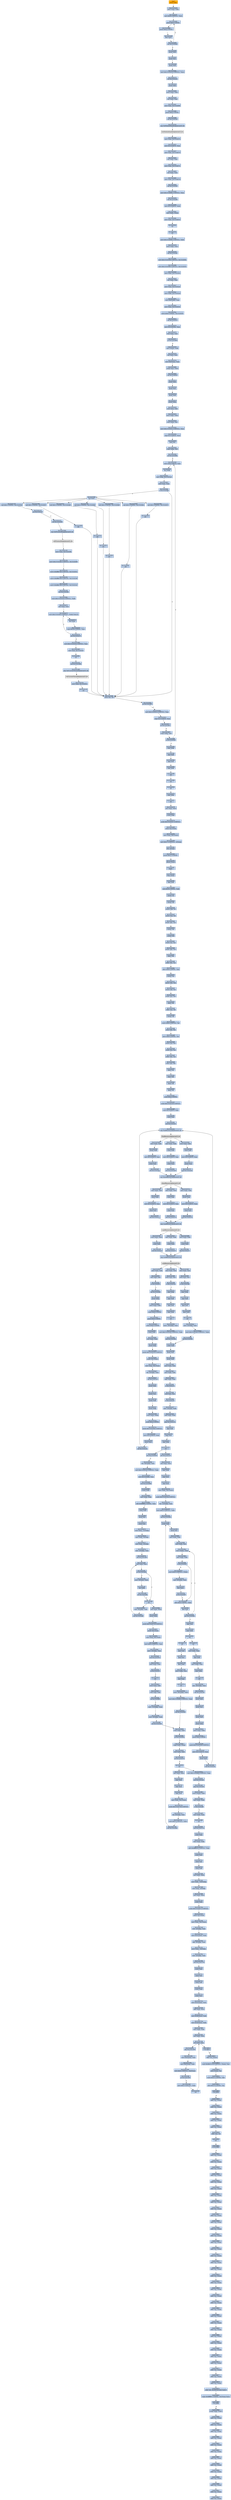 digraph G {
node[shape=rectangle,style=filled,fillcolor=lightsteelblue,color=lightsteelblue]
bgcolor="transparent"
a0x13142e5cpushl_ebp[label="start\npushl %ebp",fillcolor="orange",color="lightgrey"];
a0x13142e5dmovl_esp_ebp[label="0x13142e5d\nmovl %esp, %ebp"];
a0x13142e5fmovl_0x9UINT32_ecx[label="0x13142e5f\nmovl $0x9<UINT32>, %ecx"];
a0x13142e64pushl_0x0UINT8[label="0x13142e64\npushl $0x0<UINT8>"];
a0x13142e66pushl_0x0UINT8[label="0x13142e66\npushl $0x0<UINT8>"];
a0x13142e68decl_ecx[label="0x13142e68\ndecl %ecx"];
a0x13142e69jne_0x13142e64[label="0x13142e69\njne 0x13142e64"];
a0x13142e6bpushl_ebx[label="0x13142e6b\npushl %ebx"];
a0x13142e6cpushl_esi[label="0x13142e6c\npushl %esi"];
a0x13142e6dpushl_edi[label="0x13142e6d\npushl %edi"];
a0x13142e6emovl_0x13142e14UINT32_eax[label="0x13142e6e\nmovl $0x13142e14<UINT32>, %eax"];
a0x13142e73call_0x13141d3c[label="0x13142e73\ncall 0x13141d3c"];
a0x13141d3cpushl_ebx[label="0x13141d3c\npushl %ebx"];
a0x13141d3dmovl_eax_ebx[label="0x13141d3d\nmovl %eax, %ebx"];
a0x13141d3fxorl_eax_eax[label="0x13141d3f\nxorl %eax, %eax"];
a0x13141d41movl_eax_0x13144068[label="0x13141d41\nmovl %eax, 0x13144068"];
a0x13141d46pushl_0x0UINT8[label="0x13141d46\npushl $0x0<UINT8>"];
a0x13141d48call_0x13141030[label="0x13141d48\ncall 0x13141030"];
a0x13141030jmp_GetModuleHandleA_kernel32_dll[label="0x13141030\njmp GetModuleHandleA@kernel32.dll"];
GetModuleHandleA_kernel32_dll[label="GetModuleHandleA@kernel32.dll",fillcolor="lightgrey",color="lightgrey"];
a0x13141d4dmovl_eax_0x13145670[label="0x13141d4d\nmovl %eax, 0x13145670"];
a0x13141d52movl_0x13145670_eax[label="0x13141d52\nmovl 0x13145670, %eax"];
a0x13141d57movl_eax_0x13144070[label="0x13141d57\nmovl %eax, 0x13144070"];
a0x13141d5cxorl_eax_eax[label="0x13141d5c\nxorl %eax, %eax"];
a0x13141d5emovl_eax_0x13144074[label="0x13141d5e\nmovl %eax, 0x13144074"];
a0x13141d63xorl_eax_eax[label="0x13141d63\nxorl %eax, %eax"];
a0x13141d65movl_eax_0x13144078[label="0x13141d65\nmovl %eax, 0x13144078"];
a0x13141d6acall_0x13141d30[label="0x13141d6a\ncall 0x13141d30"];
a0x13141d30movl_0x1314406cUINT32_eax[label="0x13141d30\nmovl $0x1314406c<UINT32>, %eax"];
a0x13141d35call_0x13141b94[label="0x13141d35\ncall 0x13141b94"];
a0x13141b94movl_0x13144014_edx[label="0x13141b94\nmovl 0x13144014, %edx"];
a0x13141b9amovl_edx_eax_[label="0x13141b9a\nmovl %edx, (%eax)"];
a0x13141b9cmovl_eax_0x13144014[label="0x13141b9c\nmovl %eax, 0x13144014"];
a0x13141ba1ret[label="0x13141ba1\nret"];
a0x13141d3aret[label="0x13141d3a\nret"];
a0x13141d6fmovl_0x1314406cUINT32_edx[label="0x13141d6f\nmovl $0x1314406c<UINT32>, %edx"];
a0x13141d74movl_ebx_eax[label="0x13141d74\nmovl %ebx, %eax"];
a0x13141d76call_0x1314168c[label="0x13141d76\ncall 0x1314168c"];
a0x1314168cmovl_0x13141058UINT32_0x1314500c[label="0x1314168c\nmovl $0x13141058<UINT32>, 0x1314500c"];
a0x13141696movl_0x13141060UINT32_0x13145010[label="0x13141696\nmovl $0x13141060<UINT32>, 0x13145010"];
a0x131416a0movl_eax_0x1314559c[label="0x131416a0\nmovl %eax, 0x1314559c"];
a0x131416a5xorl_eax_eax[label="0x131416a5\nxorl %eax, %eax"];
a0x131416a7movl_eax_0x131455a0[label="0x131416a7\nmovl %eax, 0x131455a0"];
a0x131416acmovl_edx_0x131455a4[label="0x131416ac\nmovl %edx, 0x131455a4"];
a0x131416b2movl_0x4edx__eax[label="0x131416b2\nmovl 0x4(%edx), %eax"];
a0x131416b5movl_eax_0x13145018[label="0x131416b5\nmovl %eax, 0x13145018"];
a0x131416bamovb_0x0UINT8_0x13145020[label="0x131416ba\nmovb $0x0<UINT8>, 0x13145020"];
a0x131416c1call_0x13141670[label="0x131416c1\ncall 0x13141670"];
a0x13141670movl_0x1314559c_eax[label="0x13141670\nmovl 0x1314559c, %eax"];
a0x13141675testl_eax_eax[label="0x13141675\ntestl %eax, %eax"];
a0x13141677je_0x13141688[label="0x13141677\nje 0x13141688"];
a0x13141679movl_eax__edx[label="0x13141679\nmovl (%eax), %edx"];
a0x1314167bxorl_ecx_ecx[label="0x1314167b\nxorl %ecx, %ecx"];
a0x1314167dmovl_0x4eax__eax[label="0x1314167d\nmovl 0x4(%eax), %eax"];
a0x13141680xchgl_ecx_edx[label="0x13141680\nxchgl %ecx, %edx"];
a0x13141682call_0x13144020[label="0x13141682\ncall 0x13144020"];
a0x1314161cpushl_ebx[label="0x1314161c\npushl %ebx"];
a0x1314161dpushl_esi[label="0x1314161d\npushl %esi"];
a0x1314161epushl_edi[label="0x1314161e\npushl %edi"];
a0x1314161fpushl_ebp[label="0x1314161f\npushl %ebp"];
a0x13141620movl_ecx_edi[label="0x13141620\nmovl %ecx, %edi"];
a0x13141622movl_edx_ebp[label="0x13141622\nmovl %edx, %ebp"];
a0x13141624movl_eax_esi[label="0x13141624\nmovl %eax, %esi"];
a0x13141626movl_0x1314161cUINT32_eax[label="0x13141626\nmovl $0x1314161c<UINT32>, %eax"];
a0x1314162bcmpl_0x13144020_eax[label="0x1314162b\ncmpl 0x13144020, %eax"];
a0x13141631sete_bl[label="0x13141631\nsete %bl"];
a0x13141634cmpl_ebp_edi[label="0x13141634\ncmpl %ebp, %edi"];
a0x13141636jle_0x1314166b[label="0x13141636\njle 0x1314166b"];
a0x13141638movl_esiebp8__eax[label="0x13141638\nmovl (%esi,%ebp,8), %eax"];
a0x1314163bincl_ebp[label="0x1314163b\nincl %ebp"];
a0x1314163cmovl_ebp_0x131455a0[label="0x1314163c\nmovl %ebp, 0x131455a0"];
a0x13141642testl_eax_eax[label="0x13141642\ntestl %eax, %eax"];
a0x13141644je_0x13141648[label="0x13141644\nje 0x13141648"];
a0x13141646call_eax[label="0x13141646\ncall %eax"];
a0x13141dbcsubl_0x1UINT8_0x13145674[label="0x13141dbc\nsubl $0x1<UINT8>, 0x13145674"];
a0x13141dc3ret[label="0x13141dc3\nret"];
a0x13141648testb_bl_bl[label="0x13141648\ntestb %bl, %bl"];
a0x1314164aje_0x13141667[label="0x1314164a\nje 0x13141667"];
a0x1314164cmovl_0x1314161cUINT32_eax[label="0x1314164c\nmovl $0x1314161c<UINT32>, %eax"];
a0x13141651cmpl_0x13144020_eax[label="0x13141651\ncmpl 0x13144020, %eax"];
a0x13141657je_0x13141667[label="0x13141657\nje 0x13141667"];
a0x13141667cmpl_ebp_edi[label="0x13141667\ncmpl %ebp, %edi"];
a0x13141669jg_0x13141638[label="0x13141669\njg 0x13141638"];
a0x13141c18subl_0x1UINT8_0x1314558c[label="0x13141c18\nsubl $0x1<UINT8>, 0x1314558c"];
a0x13141c1fjae_0x13141c5f[label="0x13141c1f\njae 0x13141c5f"];
a0x13141c21call_0x13141000[label="0x13141c21\ncall 0x13141000"];
a0x13141000jmp_GetProcessHeap_kernel32_dll[label="0x13141000\njmp GetProcessHeap@kernel32.dll"];
GetProcessHeap_kernel32_dll[label="GetProcessHeap@kernel32.dll",fillcolor="lightgrey",color="lightgrey"];
a0x13141c26movl_eax_0x13145590[label="0x13141c26\nmovl %eax, 0x13145590"];
a0x13141c2bmovl_0x13141b8cUINT32_0x13145000[label="0x13141c2b\nmovl $0x13141b8c<UINT32>, 0x13145000"];
a0x13141c35movw_0xffffd7b0UINT16_0x1314502c[label="0x13141c35\nmovw $0xffffd7b0<UINT16>, 0x1314502c"];
a0x13141c3emovw_0xffffd7b0UINT16_0x131451f8[label="0x13141c3e\nmovw $0xffffd7b0<UINT16>, 0x131451f8"];
a0x13141c47movw_0xffffd7b0UINT16_0x131453c4[label="0x13141c47\nmovw $0xffffd7b0<UINT16>, 0x131453c4"];
a0x13141c50call_0x13141b6c[label="0x13141c50\ncall 0x13141b6c"];
a0x13141b6cmovl_0x131455c0UINT32_edx[label="0x13141b6c\nmovl $0x131455c0<UINT32>, %edx"];
a0x13141b71xorl_eax_eax[label="0x13141b71\nxorl %eax, %eax"];
a0x13141b73movl_0x13141b4cUINT32_edxeax4_[label="0x13141b73\nmovl $0x13141b4c<UINT32>, (%edx,%eax,4)"];
a0x13141b7aincl_eax[label="0x13141b7a\nincl %eax"];
a0x13141b7bcmpl_0x2bUINT8_eax[label="0x13141b7b\ncmpl $0x2b<UINT8>, %eax"];
a0x13141b7ejne_0x13141b73[label="0x13141b7e\njne 0x13141b73"];
a0x13141b80movl_0x13141b54UINT32_eax[label="0x13141b80\nmovl $0x13141b54<UINT32>, %eax"];
a0x13141b85movl_eax_0x131455c0[label="0x13141b85\nmovl %eax, 0x131455c0"];
a0x13141b8aret[label="0x13141b8a\nret"];
a0x13141c55call_0x13141080[label="0x13141c55\ncall 0x13141080"];
a0x13141080jmp_GetCurrentThreadId_kernel32_dll[label="0x13141080\njmp GetCurrentThreadId@kernel32.dll"];
GetCurrentThreadId_kernel32_dll[label="GetCurrentThreadId@kernel32.dll",fillcolor="lightgrey",color="lightgrey"];
a0x13141c5amovl_eax_0x1314501c[label="0x13141c5a\nmovl %eax, 0x1314501c"];
a0x13141c5fret[label="0x13141c5f\nret"];
a0x13141df4subl_0x1UINT8_0x1314567c[label="0x13141df4\nsubl $0x1<UINT8>, 0x1314567c"];
a0x13141dfbret[label="0x13141dfb\nret"];
a0x13141f14subl_0x1UINT8_0x13145680[label="0x13141f14\nsubl $0x1<UINT8>, 0x13145680"];
a0x13141f1bret[label="0x13141f1b\nret"];
a0x13141f4csubl_0x1UINT8_0x13145684[label="0x13141f4c\nsubl $0x1<UINT8>, 0x13145684"];
a0x13141f53ret[label="0x13141f53\nret"];
a0x13142008subl_0x1UINT8_0x13145688[label="0x13142008\nsubl $0x1<UINT8>, 0x13145688"];
a0x1314200fret[label="0x1314200f\nret"];
a0x13142040subl_0x1UINT8_0x1314568c[label="0x13142040\nsubl $0x1<UINT8>, 0x1314568c"];
a0x13142047ret[label="0x13142047\nret"];
a0x1314166bpopl_ebp[label="0x1314166b\npopl %ebp"];
a0x1314166cpopl_edi[label="0x1314166c\npopl %edi"];
a0x1314166dpopl_esi[label="0x1314166d\npopl %esi"];
a0x1314166epopl_ebx[label="0x1314166e\npopl %ebx"];
a0x1314166fret[label="0x1314166f\nret"];
a0x13141688ret[label="0x13141688\nret"];
a0x131416c6ret[label="0x131416c6\nret"];
a0x13141d7bpopl_ebx[label="0x13141d7b\npopl %ebx"];
a0x13141d7cret[label="0x13141d7c\nret"];
a0x13142e78xorl_eax_eax[label="0x13142e78\nxorl %eax, %eax"];
a0x13142e7apushl_ebp[label="0x13142e7a\npushl %ebp"];
a0x13142e7bpushl_0x131431b7UINT32[label="0x13142e7b\npushl $0x131431b7<UINT32>"];
a0x13142e80pushl_fs_eax_[label="0x13142e80\npushl %fs:(%eax)"];
a0x13142e83movl_esp_fs_eax_[label="0x13142e83\nmovl %esp, %fs:(%eax)"];
a0x13142e86movl_0x27UINT32__4esp_[label="0x13142e86\nmovl $0x27<UINT32>, -4(%esp)"];
a0x13142e8efild__4esp_[label="0x13142e8e\nfild -4(%esp)"];
a0x13142e92pushl_0x27UINT8[label="0x13142e92\npushl $0x27<UINT8>"];
a0x13142e94fimull_esp_[label="0x13142e94\nfimull (%esp)"];
a0x13142e97fsqrt_[label="0x13142e97\nfsqrt "];
a0x13142e99fistp_esp_[label="0x13142e99\nfistp (%esp)"];
a0x13142e9cpopl_edi[label="0x13142e9c\npopl %edi"];
a0x13142e9dsubl_0x5fUINT8_edi[label="0x13142e9d\nsubl $0x5f<UINT8>, %edi"];
a0x13142ea0pushw_si[label="0x13142ea0\npushw %si"];
a0x13142ea2pushw_di[label="0x13142ea2\npushw %di"];
a0x13142ea4movw_dx_si[label="0x13142ea4\nmovw %dx, %si"];
a0x13142ea7movw_ax_di[label="0x13142ea7\nmovw %ax, %di"];
a0x13142eaamulw_bx_ax[label="0x13142eaa\nmulw %bx, %ax"];
a0x13142eadpushw_ax[label="0x13142ead\npushw %ax"];
a0x13142eafpushw_dx[label="0x13142eaf\npushw %dx"];
a0x13142eb1movw_si_ax[label="0x13142eb1\nmovw %si, %ax"];
a0x13142eb4mulw_bx_ax[label="0x13142eb4\nmulw %bx, %ax"];
a0x13142eb7popw_bx[label="0x13142eb7\npopw %bx"];
a0x13142eb9addw_bx_ax[label="0x13142eb9\naddw %bx, %ax"];
a0x13142ebcadcw_0x0UINT8_dx[label="0x13142ebc\nadcw $0x0<UINT8>, %dx"];
a0x13142ec0pushw_ax[label="0x13142ec0\npushw %ax"];
a0x13142ec2movw_dx_bx[label="0x13142ec2\nmovw %dx, %bx"];
a0x13142ec5movw_di_ax[label="0x13142ec5\nmovw %di, %ax"];
a0x13142ec8mulw_cx_ax[label="0x13142ec8\nmulw %cx, %ax"];
a0x13142ecbpopw_di[label="0x13142ecb\npopw %di"];
a0x13142ecdaddw_ax_di[label="0x13142ecd\naddw %ax, %di"];
a0x13142ed0pushw_di[label="0x13142ed0\npushw %di"];
a0x13142ed2movw_0x0UINT16_di[label="0x13142ed2\nmovw $0x0<UINT16>, %di"];
a0x13142ed6adcw_dx_bx[label="0x13142ed6\nadcw %dx, %bx"];
a0x13142ed9adcw_0x0UINT8_di[label="0x13142ed9\nadcw $0x0<UINT8>, %di"];
a0x13142eddmovw_si_ax[label="0x13142edd\nmovw %si, %ax"];
a0x13142ee0mulw_cx_ax[label="0x13142ee0\nmulw %cx, %ax"];
a0x13142ee3addw_bx_ax[label="0x13142ee3\naddw %bx, %ax"];
a0x13142ee6adcw_di_dx[label="0x13142ee6\nadcw %di, %dx"];
a0x13142ee9popw_cx[label="0x13142ee9\npopw %cx"];
a0x13142eebpopw_bx[label="0x13142eeb\npopw %bx"];
a0x13142eedpopw_di[label="0x13142eed\npopw %di"];
a0x13142eefpopw_si[label="0x13142eef\npopw %si"];
a0x13142ef1pushl_0xaUINT8[label="0x13142ef1\npushl $0xa<UINT8>"];
a0x13142ef3pushl_0x131431c8UINT32[label="0x13142ef3\npushl $0x131431c8<UINT32>"];
a0x13142ef8movl_0x13145670_eax[label="0x13142ef8\nmovl 0x13145670, %eax"];
a0x13142efdpushl_eax[label="0x13142efd\npushl %eax"];
a0x13142efecall_0x13141e3c[label="0x13142efe\ncall 0x13141e3c"];
a0x13141e3cjmp_FindResourceA_kernel32_dll[label="0x13141e3c\njmp FindResourceA@kernel32.dll"];
FindResourceA_kernel32_dll[label="FindResourceA@kernel32.dll",fillcolor="lightgrey",color="lightgrey"];
a0x13142f03movl_eax_ebx[label="0x13142f03\nmovl %eax, %ebx"];
a0x13142f05pushl_ebx[label="0x13142f05\npushl %ebx"];
a0x13142f06movl_0x13145670_eax[label="0x13142f06\nmovl 0x13145670, %eax"];
a0x13142f0bpushl_eax[label="0x13142f0b\npushl %eax"];
a0x13142f0ccall_0x13141ea4[label="0x13142f0c\ncall 0x13141ea4"];
a0x13141ea4jmp_SizeofResource_kernel32_dll[label="0x13141ea4\njmp SizeofResource@kernel32.dll"];
SizeofResource_kernel32_dll[label="SizeofResource@kernel32.dll",fillcolor="lightgrey",color="lightgrey"];
a0x13142f11movl_eax_esi[label="0x13142f11\nmovl %eax, %esi"];
a0x13142f13pushl_ebx[label="0x13142f13\npushl %ebx"];
a0x13142f14movl_0x13145670_eax[label="0x13142f14\nmovl 0x13145670, %eax"];
a0x13142f19pushl_eax[label="0x13142f19\npushl %eax"];
a0x13142f1acall_0x13141e74[label="0x13142f1a\ncall 0x13141e74"];
a0x13141e74jmp_LoadResource_kernel32_dll[label="0x13141e74\njmp LoadResource@kernel32.dll"];
LoadResource_kernel32_dll[label="LoadResource@kernel32.dll",fillcolor="lightgrey",color="lightgrey"];
a0x13142f1fmovl_eax_ebx[label="0x13142f1f\nmovl %eax, %ebx"];
a0x13142f21pushl_ebx[label="0x13142f21\npushl %ebx"];
a0x13142f22call_0x13141e7c[label="0x13142f22\ncall 0x13141e7c"];
a0x13141e7cjmp_LockResource_kernel32_dll[label="0x13141e7c\njmp LockResource@kernel32.dll"];
LockResource_kernel32_dll[label="LockResource@kernel32.dll",fillcolor="lightgrey",color="lightgrey"];
a0x13142f27movl_eax_edi[label="0x13142f27\nmovl %eax, %edi"];
a0x13142f29testl_edi_edi[label="0x13142f29\ntestl %edi, %edi"];
a0x13142f2bje_0x13142f53[label="0x13142f2b\nje 0x13142f53"];
a0x13142f53call_0x13142b8c[label="0x13142f53\ncall 0x13142b8c"];
a0x13142b8cpushl_ebp[label="0x13142b8c\npushl %ebp"];
a0x13142b8dmovl_esp_ebp[label="0x13142b8d\nmovl %esp, %ebp"];
a0x13142b8fpushl_0x0UINT8[label="0x13142b8f\npushl $0x0<UINT8>"];
a0x13142b91pushl_0x0UINT8[label="0x13142b91\npushl $0x0<UINT8>"];
a0x13142b93pushl_0x0UINT8[label="0x13142b93\npushl $0x0<UINT8>"];
a0x13142b95pushl_ebx[label="0x13142b95\npushl %ebx"];
a0x13142b96xorl_eax_eax[label="0x13142b96\nxorl %eax, %eax"];
a0x13142b98pushl_ebp[label="0x13142b98\npushl %ebp"];
a0x13142b99pushl_0x13142c33UINT32[label="0x13142b99\npushl $0x13142c33<UINT32>"];
a0x13142b9epushl_fs_eax_[label="0x13142b9e\npushl %fs:(%eax)"];
a0x13142ba1movl_esp_fs_eax_[label="0x13142ba1\nmovl %esp, %fs:(%eax)"];
a0x13142ba4leal__4ebp__eax[label="0x13142ba4\nleal -4(%ebp), %eax"];
a0x13142ba7call_0x13142254[label="0x13142ba7\ncall 0x13142254"];
a0x13142254pushl_ebx[label="0x13142254\npushl %ebx"];
a0x13142255pushl_esi[label="0x13142255\npushl %esi"];
a0x13142256pushl_edi[label="0x13142256\npushl %edi"];
a0x13142257pushl_ebp[label="0x13142257\npushl %ebp"];
a0x13142258movl_eax_ebp[label="0x13142258\nmovl %eax, %ebp"];
a0x1314225apushl_0xaUINT8[label="0x1314225a\npushl $0xa<UINT8>"];
a0x1314225cpushl_0x131422bcUINT32[label="0x1314225c\npushl $0x131422bc<UINT32>"];
a0x13142261movl_0x13145670_eax[label="0x13142261\nmovl 0x13145670, %eax"];
a0x13142266pushl_eax[label="0x13142266\npushl %eax"];
a0x13142267call_0x13141e3c[label="0x13142267\ncall 0x13141e3c"];
a0x1314226cmovl_eax_ebx[label="0x1314226c\nmovl %eax, %ebx"];
a0x1314226epushl_ebx[label="0x1314226e\npushl %ebx"];
a0x1314226fmovl_0x13145670_eax[label="0x1314226f\nmovl 0x13145670, %eax"];
a0x13142274pushl_eax[label="0x13142274\npushl %eax"];
a0x13142275call_0x13141ea4[label="0x13142275\ncall 0x13141ea4"];
a0x1314227amovl_eax_edi[label="0x1314227a\nmovl %eax, %edi"];
a0x1314227cpushl_ebx[label="0x1314227c\npushl %ebx"];
a0x1314227dmovl_0x13145670_eax[label="0x1314227d\nmovl 0x13145670, %eax"];
a0x13142282pushl_eax[label="0x13142282\npushl %eax"];
a0x13142283call_0x13141e74[label="0x13142283\ncall 0x13141e74"];
a0x13142288movl_eax_ebx[label="0x13142288\nmovl %eax, %ebx"];
a0x1314228apushl_ebx[label="0x1314228a\npushl %ebx"];
a0x1314228bcall_0x13141e7c[label="0x1314228b\ncall 0x13141e7c"];
a0x13142290movl_eax_esi[label="0x13142290\nmovl %eax, %esi"];
a0x13142292testl_esi_esi[label="0x13142292\ntestl %esi, %esi"];
a0x13142294je_0x131422b6[label="0x13142294\nje 0x131422b6"];
a0x131422b6popl_ebp[label="0x131422b6\npopl %ebp"];
a0x131422b7popl_edi[label="0x131422b7\npopl %edi"];
a0x131422b8popl_esi[label="0x131422b8\npopl %esi"];
a0x131422b9popl_ebx[label="0x131422b9\npopl %ebx"];
a0x131422baret[label="0x131422ba\nret"];
a0x13142bacmovl__4ebp__eax[label="0x13142bac\nmovl -4(%ebp), %eax"];
a0x13142bafmovl_0x13142c4cUINT32_edx[label="0x13142baf\nmovl $0x13142c4c<UINT32>, %edx"];
a0x13142bb4call_0x131419dc[label="0x13142bb4\ncall 0x131419dc"];
a0x131419dcpushl_ebx[label="0x131419dc\npushl %ebx"];
a0x131419ddpushl_esi[label="0x131419dd\npushl %esi"];
a0x131419depushl_edi[label="0x131419de\npushl %edi"];
a0x131419dfmovl_eax_esi[label="0x131419df\nmovl %eax, %esi"];
a0x131419e1movl_edx_edi[label="0x131419e1\nmovl %edx, %edi"];
a0x131419e3cmpl_edx_eax[label="0x131419e3\ncmpl %edx, %eax"];
a0x131419e5je_0x13141a7a[label="0x131419e5\nje 0x13141a7a"];
a0x131419ebtestl_esi_esi[label="0x131419eb\ntestl %esi, %esi"];
a0x131419edje_0x13141a57[label="0x131419ed\nje 0x13141a57"];
a0x13141a57movl__4edi__edx[label="0x13141a57\nmovl -4(%edi), %edx"];
a0x13141a5asubl_edx_eax[label="0x13141a5a\nsubl %edx, %eax"];
a0x13141a5cjmp_0x13141a7a[label="0x13141a5c\njmp 0x13141a7a"];
a0x13141a7apopl_edi[label="0x13141a7a\npopl %edi"];
a0x13141a7bpopl_esi[label="0x13141a7b\npopl %esi"];
a0x13141a7cpopl_ebx[label="0x13141a7c\npopl %ebx"];
a0x13141a7dret[label="0x13141a7d\nret"];
a0x13142bb9jne_0x13142c18[label="0x13142bb9\njne 0x13142c18"];
a0x13142c18xorl_eax_eax[label="0x13142c18\nxorl %eax, %eax"];
a0x13142c1apopl_edx[label="0x13142c1a\npopl %edx"];
a0x13142c1bpopl_ecx[label="0x13142c1b\npopl %ecx"];
a0x13142c1cpopl_ecx[label="0x13142c1c\npopl %ecx"];
a0x13142c1dmovl_edx_fs_eax_[label="0x13142c1d\nmovl %edx, %fs:(%eax)"];
a0x13142c20pushl_0x13142c3aUINT32[label="0x13142c20\npushl $0x13142c3a<UINT32>"];
a0x13142c25leal__12ebp__eax[label="0x13142c25\nleal -12(%ebp), %eax"];
a0x13142c28movl_0x3UINT32_edx[label="0x13142c28\nmovl $0x3<UINT32>, %edx"];
a0x13142c2dcall_0x13141804[label="0x13142c2d\ncall 0x13141804"];
a0x13141804pushl_ebx[label="0x13141804\npushl %ebx"];
a0x13141805pushl_esi[label="0x13141805\npushl %esi"];
a0x13141806movl_eax_ebx[label="0x13141806\nmovl %eax, %ebx"];
a0x13141808movl_edx_esi[label="0x13141808\nmovl %edx, %esi"];
a0x1314180amovl_ebx__edx[label="0x1314180a\nmovl (%ebx), %edx"];
a0x1314180ctestl_edx_edx[label="0x1314180c\ntestl %edx, %edx"];
a0x1314180eje_0x13141829[label="0x1314180e\nje 0x13141829"];
a0x13141829addl_0x4UINT8_ebx[label="0x13141829\naddl $0x4<UINT8>, %ebx"];
a0x1314182cdecl_esi[label="0x1314182c\ndecl %esi"];
a0x1314182djne_0x1314180a[label="0x1314182d\njne 0x1314180a"];
a0x1314182fpopl_esi[label="0x1314182f\npopl %esi"];
a0x13141830popl_ebx[label="0x13141830\npopl %ebx"];
a0x13141831ret[label="0x13141831\nret"];
a0x13142c32ret[label="0x13142c32\nret"];
a0x13142c3amovl_ebx_eax[label="0x13142c3a\nmovl %ebx, %eax"];
a0x13142c3cpopl_ebx[label="0x13142c3c\npopl %ebx"];
a0x13142c3dmovl_ebp_esp[label="0x13142c3d\nmovl %ebp, %esp"];
a0x13142c3fpopl_ebp[label="0x13142c3f\npopl %ebp"];
a0x13142c40ret[label="0x13142c40\nret"];
a0x13142f58leal__20ebp__eax[label="0x13142f58\nleal -20(%ebp), %eax"];
a0x13142f5bcall_0x131422c8[label="0x13142f5b\ncall 0x131422c8"];
a0x131422c8pushl_ebx[label="0x131422c8\npushl %ebx"];
a0x131422c9pushl_esi[label="0x131422c9\npushl %esi"];
a0x131422capushl_edi[label="0x131422ca\npushl %edi"];
a0x131422cbpushl_ebp[label="0x131422cb\npushl %ebp"];
a0x131422ccmovl_eax_ebp[label="0x131422cc\nmovl %eax, %ebp"];
a0x131422cepushl_0xaUINT8[label="0x131422ce\npushl $0xa<UINT8>"];
a0x131422d0pushl_0x13142330UINT32[label="0x131422d0\npushl $0x13142330<UINT32>"];
a0x131422d5movl_0x13145670_eax[label="0x131422d5\nmovl 0x13145670, %eax"];
a0x131422dapushl_eax[label="0x131422da\npushl %eax"];
a0x131422dbcall_0x13141e3c[label="0x131422db\ncall 0x13141e3c"];
a0x131422e0movl_eax_ebx[label="0x131422e0\nmovl %eax, %ebx"];
a0x131422e2pushl_ebx[label="0x131422e2\npushl %ebx"];
a0x131422e3movl_0x13145670_eax[label="0x131422e3\nmovl 0x13145670, %eax"];
a0x131422e8pushl_eax[label="0x131422e8\npushl %eax"];
a0x131422e9call_0x13141ea4[label="0x131422e9\ncall 0x13141ea4"];
a0x131422eemovl_eax_edi[label="0x131422ee\nmovl %eax, %edi"];
a0x131422f0pushl_ebx[label="0x131422f0\npushl %ebx"];
a0x131422f1movl_0x13145670_eax[label="0x131422f1\nmovl 0x13145670, %eax"];
a0x131422f6pushl_eax[label="0x131422f6\npushl %eax"];
a0x131422f7call_0x13141e74[label="0x131422f7\ncall 0x13141e74"];
a0x131422fcmovl_eax_ebx[label="0x131422fc\nmovl %eax, %ebx"];
a0x131422fepushl_ebx[label="0x131422fe\npushl %ebx"];
a0x131422ffcall_0x13141e7c[label="0x131422ff\ncall 0x13141e7c"];
a0x13142304movl_eax_esi[label="0x13142304\nmovl %eax, %esi"];
a0x13142306testl_esi_esi[label="0x13142306\ntestl %esi, %esi"];
a0x13142308je_0x1314232a[label="0x13142308\nje 0x1314232a"];
a0x1314232apopl_ebp[label="0x1314232a\npopl %ebp"];
a0x1314232bpopl_edi[label="0x1314232b\npopl %edi"];
a0x1314232cpopl_esi[label="0x1314232c\npopl %esi"];
a0x1314232dpopl_ebx[label="0x1314232d\npopl %ebx"];
a0x1314232eret[label="0x1314232e\nret"];
a0x13142f60movl__20ebp__eax[label="0x13142f60\nmovl -20(%ebp), %eax"];
a0x13142f63movl_0x131431dcUINT32_edx[label="0x13142f63\nmovl $0x131431dc<UINT32>, %edx"];
a0x13142f68call_0x131419dc[label="0x13142f68\ncall 0x131419dc"];
a0x13142f6djne_0x1314303b[label="0x13142f6d\njne 0x1314303b"];
a0x1314303bleal__44ebp__ecx[label="0x1314303b\nleal -44(%ebp), %ecx"];
a0x1314303emovl_0x131431ecUINT32_edx[label="0x1314303e\nmovl $0x131431ec<UINT32>, %edx"];
a0x13143043movl_0x1314569c_eax[label="0x13143043\nmovl 0x1314569c, %eax"];
a0x13143048call_0x13142668[label="0x13143048\ncall 0x13142668"];
a0x13142668pushl_ebp[label="0x13142668\npushl %ebp"];
a0x13142669movl_esp_ebp[label="0x13142669\nmovl %esp, %ebp"];
a0x1314266baddl_0xfffffff0UINT8_esp[label="0x1314266b\naddl $0xfffffff0<UINT8>, %esp"];
a0x1314266epushl_ebx[label="0x1314266e\npushl %ebx"];
a0x1314266fpushl_esi[label="0x1314266f\npushl %esi"];
a0x13142670pushl_edi[label="0x13142670\npushl %edi"];
a0x13142671movl_ecx__12ebp_[label="0x13142671\nmovl %ecx, -12(%ebp)"];
a0x13142674movl_edx__8ebp_[label="0x13142674\nmovl %edx, -8(%ebp)"];
a0x13142677movl_eax__4ebp_[label="0x13142677\nmovl %eax, -4(%ebp)"];
a0x1314267amovl__4ebp__eax[label="0x1314267a\nmovl -4(%ebp), %eax"];
a0x1314267dcall_0x13141a80[label="0x1314267d\ncall 0x13141a80"];
a0x13141a80testl_eax_eax[label="0x13141a80\ntestl %eax, %eax"];
a0x13141a82je_0x13141a8d[label="0x13141a82\nje 0x13141a8d"];
a0x13141a8dret[label="0x13141a8d\nret"];
a0x13142682movl__8ebp__eax[label="0x13142682\nmovl -8(%ebp), %eax"];
a0x13142685call_0x13141a80[label="0x13142685\ncall 0x13141a80"];
a0x13141a84movl__8eax__edx[label="0x13141a84\nmovl -8(%eax), %edx"];
a0x13141a87incl_edx[label="0x13141a87\nincl %edx"];
a0x13141a88jle_0x13141a8d[label="0x13141a88\njle 0x13141a8d"];
a0x1314268axorl_eax_eax[label="0x1314268a\nxorl %eax, %eax"];
a0x1314268cpushl_ebp[label="0x1314268c\npushl %ebp"];
a0x1314268dpushl_0x1314271fUINT32[label="0x1314268d\npushl $0x1314271f<UINT32>"];
a0x13142692pushl_fs_eax_[label="0x13142692\npushl %fs:(%eax)"];
a0x13142695movl_esp_fs_eax_[label="0x13142695\nmovl %esp, %fs:(%eax)"];
a0x13142698movl_0x1UINT32_esi[label="0x13142698\nmovl $0x1<UINT32>, %esi"];
a0x1314269dmovl__4ebp__eax[label="0x1314269d\nmovl -4(%ebp), %eax"];
a0x131426a0call_0x1314191c[label="0x131426a0\ncall 0x1314191c"];
a0x1314191ctestl_eax_eax[label="0x1314191c\ntestl %eax, %eax"];
a0x1314191eje_0x13141923[label="0x1314191e\nje 0x13141923"];
a0x13141923ret[label="0x13141923\nret"];
a0x131426a5movl_eax_edi[label="0x131426a5\nmovl %eax, %edi"];
a0x131426a7testl_edi_edi[label="0x131426a7\ntestl %edi, %edi"];
a0x131426a9jle_0x131426f9[label="0x131426a9\njle 0x131426f9"];
a0x131426f9movl__12ebp__eax[label="0x131426f9\nmovl -12(%ebp), %eax"];
a0x131426fcmovl__4ebp__edx[label="0x131426fc\nmovl -4(%ebp), %edx"];
a0x131426ffcall_0x13141834[label="0x131426ff\ncall 0x13141834"];
a0x13141834testl_edx_edx[label="0x13141834\ntestl %edx, %edx"];
a0x13141836je_0x1314185b[label="0x13141836\nje 0x1314185b"];
a0x1314185bxchgl_edx_eax_[label="0x1314185b\nxchgl %edx, (%eax)"];
a0x1314185dtestl_edx_edx[label="0x1314185d\ntestl %edx, %edx"];
a0x1314185fje_0x13141874[label="0x1314185f\nje 0x13141874"];
a0x13141874ret[label="0x13141874\nret"];
a0x13142704xorl_eax_eax[label="0x13142704\nxorl %eax, %eax"];
a0x13142706popl_edx[label="0x13142706\npopl %edx"];
a0x13142707popl_ecx[label="0x13142707\npopl %ecx"];
a0x13142708popl_ecx[label="0x13142708\npopl %ecx"];
a0x13142709movl_edx_fs_eax_[label="0x13142709\nmovl %edx, %fs:(%eax)"];
a0x1314270cpushl_0x13142726UINT32[label="0x1314270c\npushl $0x13142726<UINT32>"];
a0x13142711leal__8ebp__eax[label="0x13142711\nleal -8(%ebp), %eax"];
a0x13142714movl_0x2UINT32_edx[label="0x13142714\nmovl $0x2<UINT32>, %edx"];
a0x13142719call_0x13141804[label="0x13142719\ncall 0x13141804"];
a0x13141810movl_0x0UINT32_ebx_[label="0x13141810\nmovl $0x0<UINT32>, (%ebx)"];
a0x13141816movl__8edx__ecx[label="0x13141816\nmovl -8(%edx), %ecx"];
a0x13141819decl_ecx[label="0x13141819\ndecl %ecx"];
a0x1314181ajl_0x13141829[label="0x1314181a\njl 0x13141829"];
a0x1314271eret[label="0x1314271e\nret"];
a0x13142726popl_edi[label="0x13142726\npopl %edi"];
a0x13142727popl_esi[label="0x13142727\npopl %esi"];
a0x13142728popl_ebx[label="0x13142728\npopl %ebx"];
a0x13142729movl_ebp_esp[label="0x13142729\nmovl %ebp, %esp"];
a0x1314272bpopl_ebp[label="0x1314272b\npopl %ebp"];
a0x1314272cret[label="0x1314272c\nret"];
a0x1314304dmovl__44ebp__edx[label="0x1314304d\nmovl -44(%ebp), %edx"];
a0x13143050movl_0x1314569cUINT32_eax[label="0x13143050\nmovl $0x1314569c<UINT32>, %eax"];
a0x13143055call_0x13141834[label="0x13143055\ncall 0x13141834"];
a0x1314305amovl_0x1314569cUINT32_eax[label="0x1314305a\nmovl $0x1314569c<UINT32>, %eax"];
a0x1314305fcall_0x13141adc[label="0x1314305f\ncall 0x13141adc"];
a0x13141adcjmp_0x13141a9c[label="0x13141adc\njmp 0x13141a9c"];
a0x13141a9cmovl_eax__edx[label="0x13141a9c\nmovl (%eax), %edx"];
a0x13141a9etestl_edx_edx[label="0x13141a9e\ntestl %edx, %edx"];
a0x13141aa0je_0x13141ad9[label="0x13141aa0\nje 0x13141ad9"];
a0x13141ad9movl_edx_eax[label="0x13141ad9\nmovl %edx, %eax"];
a0x13141adbret[label="0x13141adb\nret"];
a0x13143064call_0x131427c4[label="0x13143064\ncall 0x131427c4"];
a0x131427c4pushl_ebp[label="0x131427c4\npushl %ebp"];
a0x131427c5movl_esp_ebp[label="0x131427c5\nmovl %esp, %ebp"];
a0x131427c7addl_0xfffffec0UINT32_esp[label="0x131427c7\naddl $0xfffffec0<UINT32>, %esp"];
a0x131427cdpushl_ebx[label="0x131427cd\npushl %ebx"];
a0x131427cepushl_esi[label="0x131427ce\npushl %esi"];
a0x131427cfpushl_edi[label="0x131427cf\npushl %edi"];
a0x131427d0xorl_edx_edx[label="0x131427d0\nxorl %edx, %edx"];
a0x131427d2movl_edx__320ebp_[label="0x131427d2\nmovl %edx, -320(%ebp)"];
a0x131427d8movl_eax__4ebp_[label="0x131427d8\nmovl %eax, -4(%ebp)"];
a0x131427dbxorl_eax_eax[label="0x131427db\nxorl %eax, %eax"];
a0x131427ddpushl_ebp[label="0x131427dd\npushl %ebp"];
a0x131427depushl_0x13142b7cUINT32[label="0x131427de\npushl $0x13142b7c<UINT32>"];
a0x131427e3pushl_fs_eax_[label="0x131427e3\npushl %fs:(%eax)"];
a0x131427e6movl_esp_fs_eax_[label="0x131427e6\nmovl %esp, %fs:(%eax)"];
a0x131427e9movl__4ebp__eax[label="0x131427e9\nmovl -4(%ebp), %eax"];
a0x131427ecmovl_0x3ceax__eax[label="0x131427ec\nmovl 0x3c(%eax), %eax"];
a0x131427efaddl__4ebp__eax[label="0x131427ef\naddl -4(%ebp), %eax"];
a0x131427f2movl_eax__24ebp_[label="0x131427f2\nmovl %eax, -24(%ebp)"];
a0x131427f5movl__4ebp__eax[label="0x131427f5\nmovl -4(%ebp), %eax"];
a0x131427f8call_0x13142750[label="0x131427f8\ncall 0x13142750"];
a0x13142750pushl_ebx[label="0x13142750\npushl %ebx"];
a0x13142751pushl_esi[label="0x13142751\npushl %esi"];
a0x13142752pushl_edi[label="0x13142752\npushl %edi"];
a0x13142753pushl_ebp[label="0x13142753\npushl %ebp"];
a0x13142754pushl_ecx[label="0x13142754\npushl %ecx"];
a0x13142755movl_0x3ceax__ecx[label="0x13142755\nmovl 0x3c(%eax), %ecx"];
a0x13142758addl_eax_ecx[label="0x13142758\naddl %eax, %ecx"];
a0x1314275amovl_0x38ecx__edi[label="0x1314275a\nmovl 0x38(%ecx), %edi"];
a0x1314275dmovl_0x54ecx__ebx[label="0x1314275d\nmovl 0x54(%ecx), %ebx"];
a0x13142760movl_ebx_eax[label="0x13142760\nmovl %ebx, %eax"];
a0x13142762xorl_edx_edx[label="0x13142762\nxorl %edx, %edx"];
a0x13142764divl_edi_eax[label="0x13142764\ndivl %edi, %eax"];
a0x13142b7cjmp_0x13141580[label="0x13142b7c\njmp 0x13141580"];
a0x13141580movl_0x4esp__eax[label="0x13141580\nmovl 0x4(%esp), %eax"];
a0x13141584movl_0x8esp__edx[label="0x13141584\nmovl 0x8(%esp), %edx"];
a0x13141588testl_0x6UINT32_0x4eax_[label="0x13141588\ntestl $0x6<UINT32>, 0x4(%eax)"];
a0x1314158fje_0x131415b0[label="0x1314158f\nje 0x131415b0"];
a0x131415b0movl_0x1UINT32_eax[label="0x131415b0\nmovl $0x1<UINT32>, %eax"];
a0x131415b5ret[label="0x131415b5\nret"];
a0x0018ff14jl_0x18ff15[label="0x0018ff14\njl 0x18ff15"];
a0x0018ff16sbbb_al_eax_[label="0x0018ff16\nsbbb %al, (%eax)"];
a0x0018ff18imull_0xffe01314UINT32_eax__esi[label="0x0018ff18\nimull $0xffe01314<UINT32>, (%eax), %esi"];
a0x0018ff1eadcb_eax__al[label="0x0018ff1e\nadcb (%eax), %al"];
a0x0018ff20movb_0x31UINT8_bh[label="0x0018ff20\nmovb $0x31<UINT8>, %bh"];
a0x0018ff22adcb_0x13UINT8_al[label="0x0018ff22\nadcb $0x13<UINT8>, %al"];
a0x0018ff24jl_0x18ff25[label="0x0018ff24\njl 0x18ff25"];
a0x0018ff26sbbb_al_eax_[label="0x0018ff26\nsbbb %al, (%eax)"];
a0x0018ff28addb_al_eax_[label="0x0018ff28\naddb %al, (%eax)"];
a0x0018ff2aaddb_al_eax_[label="0x0018ff2a\naddb %al, (%eax)"];
a0x0018ff2caddb_al_eax_[label="0x0018ff2c\naddb %al, (%eax)"];
a0x0018ff2eaddb_al_eax_[label="0x0018ff2e\naddb %al, (%eax)"];
a0x0018ff30addb_ah_al[label="0x0018ff30\naddb %ah, %al"];
a0x0018ff32std_[label="0x0018ff32\nstd "];
a0x0018ff33jle_0x18ff35[label="0x0018ff33\njle 0x18ff35"];
a0x0018ff35addb_al_eax_[label="0x0018ff35\naddb %al, (%eax)"];
a0x0018ff37addb_al_eax_[label="0x0018ff37\naddb %al, (%eax)"];
a0x0018ff39addb_al_eax_[label="0x0018ff39\naddb %al, (%eax)"];
a0x0018ff3baddb_al_eax_[label="0x0018ff3b\naddb %al, (%eax)"];
a0x0018ff3daddb_al_eax_[label="0x0018ff3d\naddb %al, (%eax)"];
a0x0018ff3faddb_al_eax_[label="0x0018ff3f\naddb %al, (%eax)"];
a0x0018ff41addb_al_eax_[label="0x0018ff41\naddb %al, (%eax)"];
a0x0018ff43addb_al_eax_[label="0x0018ff43\naddb %al, (%eax)"];
a0x0018ff45addb_al_eax_[label="0x0018ff45\naddb %al, (%eax)"];
a0x0018ff47addb_al_eax_[label="0x0018ff47\naddb %al, (%eax)"];
a0x0018ff49addb_al_eax_[label="0x0018ff49\naddb %al, (%eax)"];
a0x0018ff4baddb_al_eax_[label="0x0018ff4b\naddb %al, (%eax)"];
a0x0018ff4daddb_al_eax_[label="0x0018ff4d\naddb %al, (%eax)"];
a0x0018ff4faddb_al_eax_[label="0x0018ff4f\naddb %al, (%eax)"];
a0x0018ff51addb_al_eax_[label="0x0018ff51\naddb %al, (%eax)"];
a0x0018ff53addb_al_eax_[label="0x0018ff53\naddb %al, (%eax)"];
a0x0018ff55addb_al_eax_[label="0x0018ff55\naddb %al, (%eax)"];
a0x0018ff57addb_al_eax_[label="0x0018ff57\naddb %al, (%eax)"];
a0x0018ff59addb_al_eax_[label="0x0018ff59\naddb %al, (%eax)"];
a0x0018ff5baddb_al_eax_[label="0x0018ff5b\naddb %al, (%eax)"];
a0x0018ff5daddb_al_eax_[label="0x0018ff5d\naddb %al, (%eax)"];
a0x0018ff5faddb_al_eax_[label="0x0018ff5f\naddb %al, (%eax)"];
a0x0018ff61addb_al_eax_[label="0x0018ff61\naddb %al, (%eax)"];
a0x0018ff63addb_al_eax_[label="0x0018ff63\naddb %al, (%eax)"];
a0x0018ff65addb_al_eax_[label="0x0018ff65\naddb %al, (%eax)"];
a0x0018ff67addb_al_eax_[label="0x0018ff67\naddb %al, (%eax)"];
a0x0018ff69addb_al_eax_[label="0x0018ff69\naddb %al, (%eax)"];
a0x0018ff6baddb_al_eax_[label="0x0018ff6b\naddb %al, (%eax)"];
a0x0018ff6daddb_al_eax_[label="0x0018ff6d\naddb %al, (%eax)"];
a0x0018ff6faddb_al_eax_[label="0x0018ff6f\naddb %al, (%eax)"];
a0x0018ff71addb_al_eax_[label="0x0018ff71\naddb %al, (%eax)"];
a0x0018ff73addb_al_eax_[label="0x0018ff73\naddb %al, (%eax)"];
a0x0018ff75addb_al_eax_[label="0x0018ff75\naddb %al, (%eax)"];
a0x0018ff77addb_al_eax_[label="0x0018ff77\naddb %al, (%eax)"];
a0x0018ff79addb_al_eax_[label="0x0018ff79\naddb %al, (%eax)"];
a0x0018ff7baddb_dl_0xc00018ediedi8_[label="0x0018ff7b\naddb %dl, 0xc00018(%edi,%edi,8)"];
a0x0018ff82cmpb_0xffffff91UINT8_0x2eaxecx_[label="0x0018ff82\ncmpb $0xffffff91<UINT8>, 0x2(%eax,%ecx)"];
a0x0018ff87jl_0x18ffb1[label="0x0018ff87\njl 0x18ffb1"];
a0x0018ff89xchgl_ebp_edi_[label="0x0018ff89\nxchgl %ebp, (%edi)"];
a0x0018ff8baddb_al_eax_[label="0x0018ff8b\naddb %al, (%eax)"];
a0x0018ff8daddb_al_eax_[label="0x0018ff8d\naddb %al, (%eax)"];
a0x0018ff8faddb_al_eax_[label="0x0018ff8f\naddb %al, (%eax)"];
a0x0018ff91addb_al_eax_[label="0x0018ff91\naddb %al, (%eax)"];
a0x0018ff93addb_al_eax_[label="0x0018ff93\naddb %al, (%eax)"];
a0x0018ff95addb_al_eax_[label="0x0018ff95\naddb %al, (%eax)"];
a0x0018ff97addb_al_eax_[label="0x0018ff97\naddb %al, (%eax)"];
a0x0018ff99addb_al_eax_[label="0x0018ff99\naddb %al, (%eax)"];
a0x0018ff9baddb_al_eax_[label="0x0018ff9b\naddb %al, (%eax)"];
a0x0018ff9daddb_al_eax_[label="0x0018ff9d\naddb %al, (%eax)"];
a0x0018ff9faddb_al_eax_[label="0x0018ff9f\naddb %al, (%eax)"];
a0x0018ffa1addb_al_eax_[label="0x0018ffa1\naddb %al, (%eax)"];
a0x0018ffa3addb_al_eax_[label="0x0018ffa3\naddb %al, (%eax)"];
a0x13142e5cpushl_ebp -> a0x13142e5dmovl_esp_ebp [color="#000000"];
a0x13142e5dmovl_esp_ebp -> a0x13142e5fmovl_0x9UINT32_ecx [color="#000000"];
a0x13142e5fmovl_0x9UINT32_ecx -> a0x13142e64pushl_0x0UINT8 [color="#000000"];
a0x13142e64pushl_0x0UINT8 -> a0x13142e66pushl_0x0UINT8 [color="#000000"];
a0x13142e66pushl_0x0UINT8 -> a0x13142e68decl_ecx [color="#000000"];
a0x13142e68decl_ecx -> a0x13142e69jne_0x13142e64 [color="#000000"];
a0x13142e69jne_0x13142e64 -> a0x13142e64pushl_0x0UINT8 [color="#000000",label="T"];
a0x13142e69jne_0x13142e64 -> a0x13142e6bpushl_ebx [color="#000000",label="F"];
a0x13142e6bpushl_ebx -> a0x13142e6cpushl_esi [color="#000000"];
a0x13142e6cpushl_esi -> a0x13142e6dpushl_edi [color="#000000"];
a0x13142e6dpushl_edi -> a0x13142e6emovl_0x13142e14UINT32_eax [color="#000000"];
a0x13142e6emovl_0x13142e14UINT32_eax -> a0x13142e73call_0x13141d3c [color="#000000"];
a0x13142e73call_0x13141d3c -> a0x13141d3cpushl_ebx [color="#000000"];
a0x13141d3cpushl_ebx -> a0x13141d3dmovl_eax_ebx [color="#000000"];
a0x13141d3dmovl_eax_ebx -> a0x13141d3fxorl_eax_eax [color="#000000"];
a0x13141d3fxorl_eax_eax -> a0x13141d41movl_eax_0x13144068 [color="#000000"];
a0x13141d41movl_eax_0x13144068 -> a0x13141d46pushl_0x0UINT8 [color="#000000"];
a0x13141d46pushl_0x0UINT8 -> a0x13141d48call_0x13141030 [color="#000000"];
a0x13141d48call_0x13141030 -> a0x13141030jmp_GetModuleHandleA_kernel32_dll [color="#000000"];
a0x13141030jmp_GetModuleHandleA_kernel32_dll -> GetModuleHandleA_kernel32_dll [color="#000000"];
GetModuleHandleA_kernel32_dll -> a0x13141d4dmovl_eax_0x13145670 [color="#000000"];
a0x13141d4dmovl_eax_0x13145670 -> a0x13141d52movl_0x13145670_eax [color="#000000"];
a0x13141d52movl_0x13145670_eax -> a0x13141d57movl_eax_0x13144070 [color="#000000"];
a0x13141d57movl_eax_0x13144070 -> a0x13141d5cxorl_eax_eax [color="#000000"];
a0x13141d5cxorl_eax_eax -> a0x13141d5emovl_eax_0x13144074 [color="#000000"];
a0x13141d5emovl_eax_0x13144074 -> a0x13141d63xorl_eax_eax [color="#000000"];
a0x13141d63xorl_eax_eax -> a0x13141d65movl_eax_0x13144078 [color="#000000"];
a0x13141d65movl_eax_0x13144078 -> a0x13141d6acall_0x13141d30 [color="#000000"];
a0x13141d6acall_0x13141d30 -> a0x13141d30movl_0x1314406cUINT32_eax [color="#000000"];
a0x13141d30movl_0x1314406cUINT32_eax -> a0x13141d35call_0x13141b94 [color="#000000"];
a0x13141d35call_0x13141b94 -> a0x13141b94movl_0x13144014_edx [color="#000000"];
a0x13141b94movl_0x13144014_edx -> a0x13141b9amovl_edx_eax_ [color="#000000"];
a0x13141b9amovl_edx_eax_ -> a0x13141b9cmovl_eax_0x13144014 [color="#000000"];
a0x13141b9cmovl_eax_0x13144014 -> a0x13141ba1ret [color="#000000"];
a0x13141ba1ret -> a0x13141d3aret [color="#000000"];
a0x13141d3aret -> a0x13141d6fmovl_0x1314406cUINT32_edx [color="#000000"];
a0x13141d6fmovl_0x1314406cUINT32_edx -> a0x13141d74movl_ebx_eax [color="#000000"];
a0x13141d74movl_ebx_eax -> a0x13141d76call_0x1314168c [color="#000000"];
a0x13141d76call_0x1314168c -> a0x1314168cmovl_0x13141058UINT32_0x1314500c [color="#000000"];
a0x1314168cmovl_0x13141058UINT32_0x1314500c -> a0x13141696movl_0x13141060UINT32_0x13145010 [color="#000000"];
a0x13141696movl_0x13141060UINT32_0x13145010 -> a0x131416a0movl_eax_0x1314559c [color="#000000"];
a0x131416a0movl_eax_0x1314559c -> a0x131416a5xorl_eax_eax [color="#000000"];
a0x131416a5xorl_eax_eax -> a0x131416a7movl_eax_0x131455a0 [color="#000000"];
a0x131416a7movl_eax_0x131455a0 -> a0x131416acmovl_edx_0x131455a4 [color="#000000"];
a0x131416acmovl_edx_0x131455a4 -> a0x131416b2movl_0x4edx__eax [color="#000000"];
a0x131416b2movl_0x4edx__eax -> a0x131416b5movl_eax_0x13145018 [color="#000000"];
a0x131416b5movl_eax_0x13145018 -> a0x131416bamovb_0x0UINT8_0x13145020 [color="#000000"];
a0x131416bamovb_0x0UINT8_0x13145020 -> a0x131416c1call_0x13141670 [color="#000000"];
a0x131416c1call_0x13141670 -> a0x13141670movl_0x1314559c_eax [color="#000000"];
a0x13141670movl_0x1314559c_eax -> a0x13141675testl_eax_eax [color="#000000"];
a0x13141675testl_eax_eax -> a0x13141677je_0x13141688 [color="#000000"];
a0x13141677je_0x13141688 -> a0x13141679movl_eax__edx [color="#000000",label="F"];
a0x13141679movl_eax__edx -> a0x1314167bxorl_ecx_ecx [color="#000000"];
a0x1314167bxorl_ecx_ecx -> a0x1314167dmovl_0x4eax__eax [color="#000000"];
a0x1314167dmovl_0x4eax__eax -> a0x13141680xchgl_ecx_edx [color="#000000"];
a0x13141680xchgl_ecx_edx -> a0x13141682call_0x13144020 [color="#000000"];
a0x13141682call_0x13144020 -> a0x1314161cpushl_ebx [color="#000000"];
a0x1314161cpushl_ebx -> a0x1314161dpushl_esi [color="#000000"];
a0x1314161dpushl_esi -> a0x1314161epushl_edi [color="#000000"];
a0x1314161epushl_edi -> a0x1314161fpushl_ebp [color="#000000"];
a0x1314161fpushl_ebp -> a0x13141620movl_ecx_edi [color="#000000"];
a0x13141620movl_ecx_edi -> a0x13141622movl_edx_ebp [color="#000000"];
a0x13141622movl_edx_ebp -> a0x13141624movl_eax_esi [color="#000000"];
a0x13141624movl_eax_esi -> a0x13141626movl_0x1314161cUINT32_eax [color="#000000"];
a0x13141626movl_0x1314161cUINT32_eax -> a0x1314162bcmpl_0x13144020_eax [color="#000000"];
a0x1314162bcmpl_0x13144020_eax -> a0x13141631sete_bl [color="#000000"];
a0x13141631sete_bl -> a0x13141634cmpl_ebp_edi [color="#000000"];
a0x13141634cmpl_ebp_edi -> a0x13141636jle_0x1314166b [color="#000000"];
a0x13141636jle_0x1314166b -> a0x13141638movl_esiebp8__eax [color="#000000",label="F"];
a0x13141638movl_esiebp8__eax -> a0x1314163bincl_ebp [color="#000000"];
a0x1314163bincl_ebp -> a0x1314163cmovl_ebp_0x131455a0 [color="#000000"];
a0x1314163cmovl_ebp_0x131455a0 -> a0x13141642testl_eax_eax [color="#000000"];
a0x13141642testl_eax_eax -> a0x13141644je_0x13141648 [color="#000000"];
a0x13141644je_0x13141648 -> a0x13141646call_eax [color="#000000",label="F"];
a0x13141646call_eax -> a0x13141dbcsubl_0x1UINT8_0x13145674 [color="#000000"];
a0x13141dbcsubl_0x1UINT8_0x13145674 -> a0x13141dc3ret [color="#000000"];
a0x13141dc3ret -> a0x13141648testb_bl_bl [color="#000000"];
a0x13141648testb_bl_bl -> a0x1314164aje_0x13141667 [color="#000000"];
a0x1314164aje_0x13141667 -> a0x1314164cmovl_0x1314161cUINT32_eax [color="#000000",label="F"];
a0x1314164cmovl_0x1314161cUINT32_eax -> a0x13141651cmpl_0x13144020_eax [color="#000000"];
a0x13141651cmpl_0x13144020_eax -> a0x13141657je_0x13141667 [color="#000000"];
a0x13141657je_0x13141667 -> a0x13141667cmpl_ebp_edi [color="#000000",label="T"];
a0x13141667cmpl_ebp_edi -> a0x13141669jg_0x13141638 [color="#000000"];
a0x13141669jg_0x13141638 -> a0x13141638movl_esiebp8__eax [color="#000000",label="T"];
a0x13141646call_eax -> a0x13141c18subl_0x1UINT8_0x1314558c [color="#000000"];
a0x13141c18subl_0x1UINT8_0x1314558c -> a0x13141c1fjae_0x13141c5f [color="#000000"];
a0x13141c1fjae_0x13141c5f -> a0x13141c21call_0x13141000 [color="#000000",label="F"];
a0x13141c21call_0x13141000 -> a0x13141000jmp_GetProcessHeap_kernel32_dll [color="#000000"];
a0x13141000jmp_GetProcessHeap_kernel32_dll -> GetProcessHeap_kernel32_dll [color="#000000"];
GetProcessHeap_kernel32_dll -> a0x13141c26movl_eax_0x13145590 [color="#000000"];
a0x13141c26movl_eax_0x13145590 -> a0x13141c2bmovl_0x13141b8cUINT32_0x13145000 [color="#000000"];
a0x13141c2bmovl_0x13141b8cUINT32_0x13145000 -> a0x13141c35movw_0xffffd7b0UINT16_0x1314502c [color="#000000"];
a0x13141c35movw_0xffffd7b0UINT16_0x1314502c -> a0x13141c3emovw_0xffffd7b0UINT16_0x131451f8 [color="#000000"];
a0x13141c3emovw_0xffffd7b0UINT16_0x131451f8 -> a0x13141c47movw_0xffffd7b0UINT16_0x131453c4 [color="#000000"];
a0x13141c47movw_0xffffd7b0UINT16_0x131453c4 -> a0x13141c50call_0x13141b6c [color="#000000"];
a0x13141c50call_0x13141b6c -> a0x13141b6cmovl_0x131455c0UINT32_edx [color="#000000"];
a0x13141b6cmovl_0x131455c0UINT32_edx -> a0x13141b71xorl_eax_eax [color="#000000"];
a0x13141b71xorl_eax_eax -> a0x13141b73movl_0x13141b4cUINT32_edxeax4_ [color="#000000"];
a0x13141b73movl_0x13141b4cUINT32_edxeax4_ -> a0x13141b7aincl_eax [color="#000000"];
a0x13141b7aincl_eax -> a0x13141b7bcmpl_0x2bUINT8_eax [color="#000000"];
a0x13141b7bcmpl_0x2bUINT8_eax -> a0x13141b7ejne_0x13141b73 [color="#000000"];
a0x13141b7ejne_0x13141b73 -> a0x13141b73movl_0x13141b4cUINT32_edxeax4_ [color="#000000",label="T"];
a0x13141b7ejne_0x13141b73 -> a0x13141b80movl_0x13141b54UINT32_eax [color="#000000",label="F"];
a0x13141b80movl_0x13141b54UINT32_eax -> a0x13141b85movl_eax_0x131455c0 [color="#000000"];
a0x13141b85movl_eax_0x131455c0 -> a0x13141b8aret [color="#000000"];
a0x13141b8aret -> a0x13141c55call_0x13141080 [color="#000000"];
a0x13141c55call_0x13141080 -> a0x13141080jmp_GetCurrentThreadId_kernel32_dll [color="#000000"];
a0x13141080jmp_GetCurrentThreadId_kernel32_dll -> GetCurrentThreadId_kernel32_dll [color="#000000"];
GetCurrentThreadId_kernel32_dll -> a0x13141c5amovl_eax_0x1314501c [color="#000000"];
a0x13141c5amovl_eax_0x1314501c -> a0x13141c5fret [color="#000000"];
a0x13141c5fret -> a0x13141648testb_bl_bl [color="#000000"];
a0x13141646call_eax -> a0x13141df4subl_0x1UINT8_0x1314567c [color="#000000"];
a0x13141df4subl_0x1UINT8_0x1314567c -> a0x13141dfbret [color="#000000"];
a0x13141dfbret -> a0x13141648testb_bl_bl [color="#000000"];
a0x13141646call_eax -> a0x13141f14subl_0x1UINT8_0x13145680 [color="#000000"];
a0x13141f14subl_0x1UINT8_0x13145680 -> a0x13141f1bret [color="#000000"];
a0x13141f1bret -> a0x13141648testb_bl_bl [color="#000000"];
a0x13141646call_eax -> a0x13141f4csubl_0x1UINT8_0x13145684 [color="#000000"];
a0x13141f4csubl_0x1UINT8_0x13145684 -> a0x13141f53ret [color="#000000"];
a0x13141f53ret -> a0x13141648testb_bl_bl [color="#000000"];
a0x13141646call_eax -> a0x13142008subl_0x1UINT8_0x13145688 [color="#000000"];
a0x13142008subl_0x1UINT8_0x13145688 -> a0x1314200fret [color="#000000"];
a0x1314200fret -> a0x13141648testb_bl_bl [color="#000000"];
a0x13141646call_eax -> a0x13142040subl_0x1UINT8_0x1314568c [color="#000000"];
a0x13142040subl_0x1UINT8_0x1314568c -> a0x13142047ret [color="#000000"];
a0x13142047ret -> a0x13141648testb_bl_bl [color="#000000"];
a0x13141644je_0x13141648 -> a0x13141648testb_bl_bl [color="#000000",label="T"];
a0x13141669jg_0x13141638 -> a0x1314166bpopl_ebp [color="#000000",label="F"];
a0x1314166bpopl_ebp -> a0x1314166cpopl_edi [color="#000000"];
a0x1314166cpopl_edi -> a0x1314166dpopl_esi [color="#000000"];
a0x1314166dpopl_esi -> a0x1314166epopl_ebx [color="#000000"];
a0x1314166epopl_ebx -> a0x1314166fret [color="#000000"];
a0x1314166fret -> a0x13141688ret [color="#000000"];
a0x13141688ret -> a0x131416c6ret [color="#000000"];
a0x131416c6ret -> a0x13141d7bpopl_ebx [color="#000000"];
a0x13141d7bpopl_ebx -> a0x13141d7cret [color="#000000"];
a0x13141d7cret -> a0x13142e78xorl_eax_eax [color="#000000"];
a0x13142e78xorl_eax_eax -> a0x13142e7apushl_ebp [color="#000000"];
a0x13142e7apushl_ebp -> a0x13142e7bpushl_0x131431b7UINT32 [color="#000000"];
a0x13142e7bpushl_0x131431b7UINT32 -> a0x13142e80pushl_fs_eax_ [color="#000000"];
a0x13142e80pushl_fs_eax_ -> a0x13142e83movl_esp_fs_eax_ [color="#000000"];
a0x13142e83movl_esp_fs_eax_ -> a0x13142e86movl_0x27UINT32__4esp_ [color="#000000"];
a0x13142e86movl_0x27UINT32__4esp_ -> a0x13142e8efild__4esp_ [color="#000000"];
a0x13142e8efild__4esp_ -> a0x13142e92pushl_0x27UINT8 [color="#000000"];
a0x13142e92pushl_0x27UINT8 -> a0x13142e94fimull_esp_ [color="#000000"];
a0x13142e94fimull_esp_ -> a0x13142e97fsqrt_ [color="#000000"];
a0x13142e97fsqrt_ -> a0x13142e99fistp_esp_ [color="#000000"];
a0x13142e99fistp_esp_ -> a0x13142e9cpopl_edi [color="#000000"];
a0x13142e9cpopl_edi -> a0x13142e9dsubl_0x5fUINT8_edi [color="#000000"];
a0x13142e9dsubl_0x5fUINT8_edi -> a0x13142ea0pushw_si [color="#000000"];
a0x13142ea0pushw_si -> a0x13142ea2pushw_di [color="#000000"];
a0x13142ea2pushw_di -> a0x13142ea4movw_dx_si [color="#000000"];
a0x13142ea4movw_dx_si -> a0x13142ea7movw_ax_di [color="#000000"];
a0x13142ea7movw_ax_di -> a0x13142eaamulw_bx_ax [color="#000000"];
a0x13142eaamulw_bx_ax -> a0x13142eadpushw_ax [color="#000000"];
a0x13142eadpushw_ax -> a0x13142eafpushw_dx [color="#000000"];
a0x13142eafpushw_dx -> a0x13142eb1movw_si_ax [color="#000000"];
a0x13142eb1movw_si_ax -> a0x13142eb4mulw_bx_ax [color="#000000"];
a0x13142eb4mulw_bx_ax -> a0x13142eb7popw_bx [color="#000000"];
a0x13142eb7popw_bx -> a0x13142eb9addw_bx_ax [color="#000000"];
a0x13142eb9addw_bx_ax -> a0x13142ebcadcw_0x0UINT8_dx [color="#000000"];
a0x13142ebcadcw_0x0UINT8_dx -> a0x13142ec0pushw_ax [color="#000000"];
a0x13142ec0pushw_ax -> a0x13142ec2movw_dx_bx [color="#000000"];
a0x13142ec2movw_dx_bx -> a0x13142ec5movw_di_ax [color="#000000"];
a0x13142ec5movw_di_ax -> a0x13142ec8mulw_cx_ax [color="#000000"];
a0x13142ec8mulw_cx_ax -> a0x13142ecbpopw_di [color="#000000"];
a0x13142ecbpopw_di -> a0x13142ecdaddw_ax_di [color="#000000"];
a0x13142ecdaddw_ax_di -> a0x13142ed0pushw_di [color="#000000"];
a0x13142ed0pushw_di -> a0x13142ed2movw_0x0UINT16_di [color="#000000"];
a0x13142ed2movw_0x0UINT16_di -> a0x13142ed6adcw_dx_bx [color="#000000"];
a0x13142ed6adcw_dx_bx -> a0x13142ed9adcw_0x0UINT8_di [color="#000000"];
a0x13142ed9adcw_0x0UINT8_di -> a0x13142eddmovw_si_ax [color="#000000"];
a0x13142eddmovw_si_ax -> a0x13142ee0mulw_cx_ax [color="#000000"];
a0x13142ee0mulw_cx_ax -> a0x13142ee3addw_bx_ax [color="#000000"];
a0x13142ee3addw_bx_ax -> a0x13142ee6adcw_di_dx [color="#000000"];
a0x13142ee6adcw_di_dx -> a0x13142ee9popw_cx [color="#000000"];
a0x13142ee9popw_cx -> a0x13142eebpopw_bx [color="#000000"];
a0x13142eebpopw_bx -> a0x13142eedpopw_di [color="#000000"];
a0x13142eedpopw_di -> a0x13142eefpopw_si [color="#000000"];
a0x13142eefpopw_si -> a0x13142ef1pushl_0xaUINT8 [color="#000000"];
a0x13142ef1pushl_0xaUINT8 -> a0x13142ef3pushl_0x131431c8UINT32 [color="#000000"];
a0x13142ef3pushl_0x131431c8UINT32 -> a0x13142ef8movl_0x13145670_eax [color="#000000"];
a0x13142ef8movl_0x13145670_eax -> a0x13142efdpushl_eax [color="#000000"];
a0x13142efdpushl_eax -> a0x13142efecall_0x13141e3c [color="#000000"];
a0x13142efecall_0x13141e3c -> a0x13141e3cjmp_FindResourceA_kernel32_dll [color="#000000"];
a0x13141e3cjmp_FindResourceA_kernel32_dll -> FindResourceA_kernel32_dll [color="#000000"];
FindResourceA_kernel32_dll -> a0x13142f03movl_eax_ebx [color="#000000"];
a0x13142f03movl_eax_ebx -> a0x13142f05pushl_ebx [color="#000000"];
a0x13142f05pushl_ebx -> a0x13142f06movl_0x13145670_eax [color="#000000"];
a0x13142f06movl_0x13145670_eax -> a0x13142f0bpushl_eax [color="#000000"];
a0x13142f0bpushl_eax -> a0x13142f0ccall_0x13141ea4 [color="#000000"];
a0x13142f0ccall_0x13141ea4 -> a0x13141ea4jmp_SizeofResource_kernel32_dll [color="#000000"];
a0x13141ea4jmp_SizeofResource_kernel32_dll -> SizeofResource_kernel32_dll [color="#000000"];
SizeofResource_kernel32_dll -> a0x13142f11movl_eax_esi [color="#000000"];
a0x13142f11movl_eax_esi -> a0x13142f13pushl_ebx [color="#000000"];
a0x13142f13pushl_ebx -> a0x13142f14movl_0x13145670_eax [color="#000000"];
a0x13142f14movl_0x13145670_eax -> a0x13142f19pushl_eax [color="#000000"];
a0x13142f19pushl_eax -> a0x13142f1acall_0x13141e74 [color="#000000"];
a0x13142f1acall_0x13141e74 -> a0x13141e74jmp_LoadResource_kernel32_dll [color="#000000"];
a0x13141e74jmp_LoadResource_kernel32_dll -> LoadResource_kernel32_dll [color="#000000"];
LoadResource_kernel32_dll -> a0x13142f1fmovl_eax_ebx [color="#000000"];
a0x13142f1fmovl_eax_ebx -> a0x13142f21pushl_ebx [color="#000000"];
a0x13142f21pushl_ebx -> a0x13142f22call_0x13141e7c [color="#000000"];
a0x13142f22call_0x13141e7c -> a0x13141e7cjmp_LockResource_kernel32_dll [color="#000000"];
a0x13141e7cjmp_LockResource_kernel32_dll -> LockResource_kernel32_dll [color="#000000"];
LockResource_kernel32_dll -> a0x13142f27movl_eax_edi [color="#000000"];
a0x13142f27movl_eax_edi -> a0x13142f29testl_edi_edi [color="#000000"];
a0x13142f29testl_edi_edi -> a0x13142f2bje_0x13142f53 [color="#000000"];
a0x13142f2bje_0x13142f53 -> a0x13142f53call_0x13142b8c [color="#000000",label="T"];
a0x13142f53call_0x13142b8c -> a0x13142b8cpushl_ebp [color="#000000"];
a0x13142b8cpushl_ebp -> a0x13142b8dmovl_esp_ebp [color="#000000"];
a0x13142b8dmovl_esp_ebp -> a0x13142b8fpushl_0x0UINT8 [color="#000000"];
a0x13142b8fpushl_0x0UINT8 -> a0x13142b91pushl_0x0UINT8 [color="#000000"];
a0x13142b91pushl_0x0UINT8 -> a0x13142b93pushl_0x0UINT8 [color="#000000"];
a0x13142b93pushl_0x0UINT8 -> a0x13142b95pushl_ebx [color="#000000"];
a0x13142b95pushl_ebx -> a0x13142b96xorl_eax_eax [color="#000000"];
a0x13142b96xorl_eax_eax -> a0x13142b98pushl_ebp [color="#000000"];
a0x13142b98pushl_ebp -> a0x13142b99pushl_0x13142c33UINT32 [color="#000000"];
a0x13142b99pushl_0x13142c33UINT32 -> a0x13142b9epushl_fs_eax_ [color="#000000"];
a0x13142b9epushl_fs_eax_ -> a0x13142ba1movl_esp_fs_eax_ [color="#000000"];
a0x13142ba1movl_esp_fs_eax_ -> a0x13142ba4leal__4ebp__eax [color="#000000"];
a0x13142ba4leal__4ebp__eax -> a0x13142ba7call_0x13142254 [color="#000000"];
a0x13142ba7call_0x13142254 -> a0x13142254pushl_ebx [color="#000000"];
a0x13142254pushl_ebx -> a0x13142255pushl_esi [color="#000000"];
a0x13142255pushl_esi -> a0x13142256pushl_edi [color="#000000"];
a0x13142256pushl_edi -> a0x13142257pushl_ebp [color="#000000"];
a0x13142257pushl_ebp -> a0x13142258movl_eax_ebp [color="#000000"];
a0x13142258movl_eax_ebp -> a0x1314225apushl_0xaUINT8 [color="#000000"];
a0x1314225apushl_0xaUINT8 -> a0x1314225cpushl_0x131422bcUINT32 [color="#000000"];
a0x1314225cpushl_0x131422bcUINT32 -> a0x13142261movl_0x13145670_eax [color="#000000"];
a0x13142261movl_0x13145670_eax -> a0x13142266pushl_eax [color="#000000"];
a0x13142266pushl_eax -> a0x13142267call_0x13141e3c [color="#000000"];
a0x13142267call_0x13141e3c -> a0x13141e3cjmp_FindResourceA_kernel32_dll [color="#000000"];
FindResourceA_kernel32_dll -> a0x1314226cmovl_eax_ebx [color="#000000"];
a0x1314226cmovl_eax_ebx -> a0x1314226epushl_ebx [color="#000000"];
a0x1314226epushl_ebx -> a0x1314226fmovl_0x13145670_eax [color="#000000"];
a0x1314226fmovl_0x13145670_eax -> a0x13142274pushl_eax [color="#000000"];
a0x13142274pushl_eax -> a0x13142275call_0x13141ea4 [color="#000000"];
a0x13142275call_0x13141ea4 -> a0x13141ea4jmp_SizeofResource_kernel32_dll [color="#000000"];
SizeofResource_kernel32_dll -> a0x1314227amovl_eax_edi [color="#000000"];
a0x1314227amovl_eax_edi -> a0x1314227cpushl_ebx [color="#000000"];
a0x1314227cpushl_ebx -> a0x1314227dmovl_0x13145670_eax [color="#000000"];
a0x1314227dmovl_0x13145670_eax -> a0x13142282pushl_eax [color="#000000"];
a0x13142282pushl_eax -> a0x13142283call_0x13141e74 [color="#000000"];
a0x13142283call_0x13141e74 -> a0x13141e74jmp_LoadResource_kernel32_dll [color="#000000"];
LoadResource_kernel32_dll -> a0x13142288movl_eax_ebx [color="#000000"];
a0x13142288movl_eax_ebx -> a0x1314228apushl_ebx [color="#000000"];
a0x1314228apushl_ebx -> a0x1314228bcall_0x13141e7c [color="#000000"];
a0x1314228bcall_0x13141e7c -> a0x13141e7cjmp_LockResource_kernel32_dll [color="#000000"];
LockResource_kernel32_dll -> a0x13142290movl_eax_esi [color="#000000"];
a0x13142290movl_eax_esi -> a0x13142292testl_esi_esi [color="#000000"];
a0x13142292testl_esi_esi -> a0x13142294je_0x131422b6 [color="#000000"];
a0x13142294je_0x131422b6 -> a0x131422b6popl_ebp [color="#000000",label="T"];
a0x131422b6popl_ebp -> a0x131422b7popl_edi [color="#000000"];
a0x131422b7popl_edi -> a0x131422b8popl_esi [color="#000000"];
a0x131422b8popl_esi -> a0x131422b9popl_ebx [color="#000000"];
a0x131422b9popl_ebx -> a0x131422baret [color="#000000"];
a0x131422baret -> a0x13142bacmovl__4ebp__eax [color="#000000"];
a0x13142bacmovl__4ebp__eax -> a0x13142bafmovl_0x13142c4cUINT32_edx [color="#000000"];
a0x13142bafmovl_0x13142c4cUINT32_edx -> a0x13142bb4call_0x131419dc [color="#000000"];
a0x13142bb4call_0x131419dc -> a0x131419dcpushl_ebx [color="#000000"];
a0x131419dcpushl_ebx -> a0x131419ddpushl_esi [color="#000000"];
a0x131419ddpushl_esi -> a0x131419depushl_edi [color="#000000"];
a0x131419depushl_edi -> a0x131419dfmovl_eax_esi [color="#000000"];
a0x131419dfmovl_eax_esi -> a0x131419e1movl_edx_edi [color="#000000"];
a0x131419e1movl_edx_edi -> a0x131419e3cmpl_edx_eax [color="#000000"];
a0x131419e3cmpl_edx_eax -> a0x131419e5je_0x13141a7a [color="#000000"];
a0x131419e5je_0x13141a7a -> a0x131419ebtestl_esi_esi [color="#000000",label="F"];
a0x131419ebtestl_esi_esi -> a0x131419edje_0x13141a57 [color="#000000"];
a0x131419edje_0x13141a57 -> a0x13141a57movl__4edi__edx [color="#000000",label="T"];
a0x13141a57movl__4edi__edx -> a0x13141a5asubl_edx_eax [color="#000000"];
a0x13141a5asubl_edx_eax -> a0x13141a5cjmp_0x13141a7a [color="#000000"];
a0x13141a5cjmp_0x13141a7a -> a0x13141a7apopl_edi [color="#000000"];
a0x13141a7apopl_edi -> a0x13141a7bpopl_esi [color="#000000"];
a0x13141a7bpopl_esi -> a0x13141a7cpopl_ebx [color="#000000"];
a0x13141a7cpopl_ebx -> a0x13141a7dret [color="#000000"];
a0x13141a7dret -> a0x13142bb9jne_0x13142c18 [color="#000000"];
a0x13142bb9jne_0x13142c18 -> a0x13142c18xorl_eax_eax [color="#000000",label="T"];
a0x13142c18xorl_eax_eax -> a0x13142c1apopl_edx [color="#000000"];
a0x13142c1apopl_edx -> a0x13142c1bpopl_ecx [color="#000000"];
a0x13142c1bpopl_ecx -> a0x13142c1cpopl_ecx [color="#000000"];
a0x13142c1cpopl_ecx -> a0x13142c1dmovl_edx_fs_eax_ [color="#000000"];
a0x13142c1dmovl_edx_fs_eax_ -> a0x13142c20pushl_0x13142c3aUINT32 [color="#000000"];
a0x13142c20pushl_0x13142c3aUINT32 -> a0x13142c25leal__12ebp__eax [color="#000000"];
a0x13142c25leal__12ebp__eax -> a0x13142c28movl_0x3UINT32_edx [color="#000000"];
a0x13142c28movl_0x3UINT32_edx -> a0x13142c2dcall_0x13141804 [color="#000000"];
a0x13142c2dcall_0x13141804 -> a0x13141804pushl_ebx [color="#000000"];
a0x13141804pushl_ebx -> a0x13141805pushl_esi [color="#000000"];
a0x13141805pushl_esi -> a0x13141806movl_eax_ebx [color="#000000"];
a0x13141806movl_eax_ebx -> a0x13141808movl_edx_esi [color="#000000"];
a0x13141808movl_edx_esi -> a0x1314180amovl_ebx__edx [color="#000000"];
a0x1314180amovl_ebx__edx -> a0x1314180ctestl_edx_edx [color="#000000"];
a0x1314180ctestl_edx_edx -> a0x1314180eje_0x13141829 [color="#000000"];
a0x1314180eje_0x13141829 -> a0x13141829addl_0x4UINT8_ebx [color="#000000",label="T"];
a0x13141829addl_0x4UINT8_ebx -> a0x1314182cdecl_esi [color="#000000"];
a0x1314182cdecl_esi -> a0x1314182djne_0x1314180a [color="#000000"];
a0x1314182djne_0x1314180a -> a0x1314180amovl_ebx__edx [color="#000000",label="T"];
a0x1314182djne_0x1314180a -> a0x1314182fpopl_esi [color="#000000",label="F"];
a0x1314182fpopl_esi -> a0x13141830popl_ebx [color="#000000"];
a0x13141830popl_ebx -> a0x13141831ret [color="#000000"];
a0x13141831ret -> a0x13142c32ret [color="#000000"];
a0x13142c32ret -> a0x13142c3amovl_ebx_eax [color="#000000"];
a0x13142c3amovl_ebx_eax -> a0x13142c3cpopl_ebx [color="#000000"];
a0x13142c3cpopl_ebx -> a0x13142c3dmovl_ebp_esp [color="#000000"];
a0x13142c3dmovl_ebp_esp -> a0x13142c3fpopl_ebp [color="#000000"];
a0x13142c3fpopl_ebp -> a0x13142c40ret [color="#000000"];
a0x13142c40ret -> a0x13142f58leal__20ebp__eax [color="#000000"];
a0x13142f58leal__20ebp__eax -> a0x13142f5bcall_0x131422c8 [color="#000000"];
a0x13142f5bcall_0x131422c8 -> a0x131422c8pushl_ebx [color="#000000"];
a0x131422c8pushl_ebx -> a0x131422c9pushl_esi [color="#000000"];
a0x131422c9pushl_esi -> a0x131422capushl_edi [color="#000000"];
a0x131422capushl_edi -> a0x131422cbpushl_ebp [color="#000000"];
a0x131422cbpushl_ebp -> a0x131422ccmovl_eax_ebp [color="#000000"];
a0x131422ccmovl_eax_ebp -> a0x131422cepushl_0xaUINT8 [color="#000000"];
a0x131422cepushl_0xaUINT8 -> a0x131422d0pushl_0x13142330UINT32 [color="#000000"];
a0x131422d0pushl_0x13142330UINT32 -> a0x131422d5movl_0x13145670_eax [color="#000000"];
a0x131422d5movl_0x13145670_eax -> a0x131422dapushl_eax [color="#000000"];
a0x131422dapushl_eax -> a0x131422dbcall_0x13141e3c [color="#000000"];
a0x131422dbcall_0x13141e3c -> a0x13141e3cjmp_FindResourceA_kernel32_dll [color="#000000"];
FindResourceA_kernel32_dll -> a0x131422e0movl_eax_ebx [color="#000000"];
a0x131422e0movl_eax_ebx -> a0x131422e2pushl_ebx [color="#000000"];
a0x131422e2pushl_ebx -> a0x131422e3movl_0x13145670_eax [color="#000000"];
a0x131422e3movl_0x13145670_eax -> a0x131422e8pushl_eax [color="#000000"];
a0x131422e8pushl_eax -> a0x131422e9call_0x13141ea4 [color="#000000"];
a0x131422e9call_0x13141ea4 -> a0x13141ea4jmp_SizeofResource_kernel32_dll [color="#000000"];
SizeofResource_kernel32_dll -> a0x131422eemovl_eax_edi [color="#000000"];
a0x131422eemovl_eax_edi -> a0x131422f0pushl_ebx [color="#000000"];
a0x131422f0pushl_ebx -> a0x131422f1movl_0x13145670_eax [color="#000000"];
a0x131422f1movl_0x13145670_eax -> a0x131422f6pushl_eax [color="#000000"];
a0x131422f6pushl_eax -> a0x131422f7call_0x13141e74 [color="#000000"];
a0x131422f7call_0x13141e74 -> a0x13141e74jmp_LoadResource_kernel32_dll [color="#000000"];
LoadResource_kernel32_dll -> a0x131422fcmovl_eax_ebx [color="#000000"];
a0x131422fcmovl_eax_ebx -> a0x131422fepushl_ebx [color="#000000"];
a0x131422fepushl_ebx -> a0x131422ffcall_0x13141e7c [color="#000000"];
a0x131422ffcall_0x13141e7c -> a0x13141e7cjmp_LockResource_kernel32_dll [color="#000000"];
LockResource_kernel32_dll -> a0x13142304movl_eax_esi [color="#000000"];
a0x13142304movl_eax_esi -> a0x13142306testl_esi_esi [color="#000000"];
a0x13142306testl_esi_esi -> a0x13142308je_0x1314232a [color="#000000"];
a0x13142308je_0x1314232a -> a0x1314232apopl_ebp [color="#000000",label="T"];
a0x1314232apopl_ebp -> a0x1314232bpopl_edi [color="#000000"];
a0x1314232bpopl_edi -> a0x1314232cpopl_esi [color="#000000"];
a0x1314232cpopl_esi -> a0x1314232dpopl_ebx [color="#000000"];
a0x1314232dpopl_ebx -> a0x1314232eret [color="#000000"];
a0x1314232eret -> a0x13142f60movl__20ebp__eax [color="#000000"];
a0x13142f60movl__20ebp__eax -> a0x13142f63movl_0x131431dcUINT32_edx [color="#000000"];
a0x13142f63movl_0x131431dcUINT32_edx -> a0x13142f68call_0x131419dc [color="#000000"];
a0x13142f68call_0x131419dc -> a0x131419dcpushl_ebx [color="#000000"];
a0x13141a7dret -> a0x13142f6djne_0x1314303b [color="#000000"];
a0x13142f6djne_0x1314303b -> a0x1314303bleal__44ebp__ecx [color="#000000",label="T"];
a0x1314303bleal__44ebp__ecx -> a0x1314303emovl_0x131431ecUINT32_edx [color="#000000"];
a0x1314303emovl_0x131431ecUINT32_edx -> a0x13143043movl_0x1314569c_eax [color="#000000"];
a0x13143043movl_0x1314569c_eax -> a0x13143048call_0x13142668 [color="#000000"];
a0x13143048call_0x13142668 -> a0x13142668pushl_ebp [color="#000000"];
a0x13142668pushl_ebp -> a0x13142669movl_esp_ebp [color="#000000"];
a0x13142669movl_esp_ebp -> a0x1314266baddl_0xfffffff0UINT8_esp [color="#000000"];
a0x1314266baddl_0xfffffff0UINT8_esp -> a0x1314266epushl_ebx [color="#000000"];
a0x1314266epushl_ebx -> a0x1314266fpushl_esi [color="#000000"];
a0x1314266fpushl_esi -> a0x13142670pushl_edi [color="#000000"];
a0x13142670pushl_edi -> a0x13142671movl_ecx__12ebp_ [color="#000000"];
a0x13142671movl_ecx__12ebp_ -> a0x13142674movl_edx__8ebp_ [color="#000000"];
a0x13142674movl_edx__8ebp_ -> a0x13142677movl_eax__4ebp_ [color="#000000"];
a0x13142677movl_eax__4ebp_ -> a0x1314267amovl__4ebp__eax [color="#000000"];
a0x1314267amovl__4ebp__eax -> a0x1314267dcall_0x13141a80 [color="#000000"];
a0x1314267dcall_0x13141a80 -> a0x13141a80testl_eax_eax [color="#000000"];
a0x13141a80testl_eax_eax -> a0x13141a82je_0x13141a8d [color="#000000"];
a0x13141a82je_0x13141a8d -> a0x13141a8dret [color="#000000",label="T"];
a0x13141a8dret -> a0x13142682movl__8ebp__eax [color="#000000"];
a0x13142682movl__8ebp__eax -> a0x13142685call_0x13141a80 [color="#000000"];
a0x13142685call_0x13141a80 -> a0x13141a80testl_eax_eax [color="#000000"];
a0x13141a82je_0x13141a8d -> a0x13141a84movl__8eax__edx [color="#000000",label="F"];
a0x13141a84movl__8eax__edx -> a0x13141a87incl_edx [color="#000000"];
a0x13141a87incl_edx -> a0x13141a88jle_0x13141a8d [color="#000000"];
a0x13141a88jle_0x13141a8d -> a0x13141a8dret [color="#000000",label="T"];
a0x13141a8dret -> a0x1314268axorl_eax_eax [color="#000000"];
a0x1314268axorl_eax_eax -> a0x1314268cpushl_ebp [color="#000000"];
a0x1314268cpushl_ebp -> a0x1314268dpushl_0x1314271fUINT32 [color="#000000"];
a0x1314268dpushl_0x1314271fUINT32 -> a0x13142692pushl_fs_eax_ [color="#000000"];
a0x13142692pushl_fs_eax_ -> a0x13142695movl_esp_fs_eax_ [color="#000000"];
a0x13142695movl_esp_fs_eax_ -> a0x13142698movl_0x1UINT32_esi [color="#000000"];
a0x13142698movl_0x1UINT32_esi -> a0x1314269dmovl__4ebp__eax [color="#000000"];
a0x1314269dmovl__4ebp__eax -> a0x131426a0call_0x1314191c [color="#000000"];
a0x131426a0call_0x1314191c -> a0x1314191ctestl_eax_eax [color="#000000"];
a0x1314191ctestl_eax_eax -> a0x1314191eje_0x13141923 [color="#000000"];
a0x1314191eje_0x13141923 -> a0x13141923ret [color="#000000",label="T"];
a0x13141923ret -> a0x131426a5movl_eax_edi [color="#000000"];
a0x131426a5movl_eax_edi -> a0x131426a7testl_edi_edi [color="#000000"];
a0x131426a7testl_edi_edi -> a0x131426a9jle_0x131426f9 [color="#000000"];
a0x131426a9jle_0x131426f9 -> a0x131426f9movl__12ebp__eax [color="#000000",label="T"];
a0x131426f9movl__12ebp__eax -> a0x131426fcmovl__4ebp__edx [color="#000000"];
a0x131426fcmovl__4ebp__edx -> a0x131426ffcall_0x13141834 [color="#000000"];
a0x131426ffcall_0x13141834 -> a0x13141834testl_edx_edx [color="#000000"];
a0x13141834testl_edx_edx -> a0x13141836je_0x1314185b [color="#000000"];
a0x13141836je_0x1314185b -> a0x1314185bxchgl_edx_eax_ [color="#000000",label="T"];
a0x1314185bxchgl_edx_eax_ -> a0x1314185dtestl_edx_edx [color="#000000"];
a0x1314185dtestl_edx_edx -> a0x1314185fje_0x13141874 [color="#000000"];
a0x1314185fje_0x13141874 -> a0x13141874ret [color="#000000",label="T"];
a0x13141874ret -> a0x13142704xorl_eax_eax [color="#000000"];
a0x13142704xorl_eax_eax -> a0x13142706popl_edx [color="#000000"];
a0x13142706popl_edx -> a0x13142707popl_ecx [color="#000000"];
a0x13142707popl_ecx -> a0x13142708popl_ecx [color="#000000"];
a0x13142708popl_ecx -> a0x13142709movl_edx_fs_eax_ [color="#000000"];
a0x13142709movl_edx_fs_eax_ -> a0x1314270cpushl_0x13142726UINT32 [color="#000000"];
a0x1314270cpushl_0x13142726UINT32 -> a0x13142711leal__8ebp__eax [color="#000000"];
a0x13142711leal__8ebp__eax -> a0x13142714movl_0x2UINT32_edx [color="#000000"];
a0x13142714movl_0x2UINT32_edx -> a0x13142719call_0x13141804 [color="#000000"];
a0x13142719call_0x13141804 -> a0x13141804pushl_ebx [color="#000000"];
a0x1314180eje_0x13141829 -> a0x13141810movl_0x0UINT32_ebx_ [color="#000000",label="F"];
a0x13141810movl_0x0UINT32_ebx_ -> a0x13141816movl__8edx__ecx [color="#000000"];
a0x13141816movl__8edx__ecx -> a0x13141819decl_ecx [color="#000000"];
a0x13141819decl_ecx -> a0x1314181ajl_0x13141829 [color="#000000"];
a0x1314181ajl_0x13141829 -> a0x13141829addl_0x4UINT8_ebx [color="#000000",label="T"];
a0x13141831ret -> a0x1314271eret [color="#000000"];
a0x1314271eret -> a0x13142726popl_edi [color="#000000"];
a0x13142726popl_edi -> a0x13142727popl_esi [color="#000000"];
a0x13142727popl_esi -> a0x13142728popl_ebx [color="#000000"];
a0x13142728popl_ebx -> a0x13142729movl_ebp_esp [color="#000000"];
a0x13142729movl_ebp_esp -> a0x1314272bpopl_ebp [color="#000000"];
a0x1314272bpopl_ebp -> a0x1314272cret [color="#000000"];
a0x1314272cret -> a0x1314304dmovl__44ebp__edx [color="#000000"];
a0x1314304dmovl__44ebp__edx -> a0x13143050movl_0x1314569cUINT32_eax [color="#000000"];
a0x13143050movl_0x1314569cUINT32_eax -> a0x13143055call_0x13141834 [color="#000000"];
a0x13143055call_0x13141834 -> a0x13141834testl_edx_edx [color="#000000"];
a0x13141874ret -> a0x1314305amovl_0x1314569cUINT32_eax [color="#000000"];
a0x1314305amovl_0x1314569cUINT32_eax -> a0x1314305fcall_0x13141adc [color="#000000"];
a0x1314305fcall_0x13141adc -> a0x13141adcjmp_0x13141a9c [color="#000000"];
a0x13141adcjmp_0x13141a9c -> a0x13141a9cmovl_eax__edx [color="#000000"];
a0x13141a9cmovl_eax__edx -> a0x13141a9etestl_edx_edx [color="#000000"];
a0x13141a9etestl_edx_edx -> a0x13141aa0je_0x13141ad9 [color="#000000"];
a0x13141aa0je_0x13141ad9 -> a0x13141ad9movl_edx_eax [color="#000000",label="T"];
a0x13141ad9movl_edx_eax -> a0x13141adbret [color="#000000"];
a0x13141adbret -> a0x13143064call_0x131427c4 [color="#000000"];
a0x13143064call_0x131427c4 -> a0x131427c4pushl_ebp [color="#000000"];
a0x131427c4pushl_ebp -> a0x131427c5movl_esp_ebp [color="#000000"];
a0x131427c5movl_esp_ebp -> a0x131427c7addl_0xfffffec0UINT32_esp [color="#000000"];
a0x131427c7addl_0xfffffec0UINT32_esp -> a0x131427cdpushl_ebx [color="#000000"];
a0x131427cdpushl_ebx -> a0x131427cepushl_esi [color="#000000"];
a0x131427cepushl_esi -> a0x131427cfpushl_edi [color="#000000"];
a0x131427cfpushl_edi -> a0x131427d0xorl_edx_edx [color="#000000"];
a0x131427d0xorl_edx_edx -> a0x131427d2movl_edx__320ebp_ [color="#000000"];
a0x131427d2movl_edx__320ebp_ -> a0x131427d8movl_eax__4ebp_ [color="#000000"];
a0x131427d8movl_eax__4ebp_ -> a0x131427dbxorl_eax_eax [color="#000000"];
a0x131427dbxorl_eax_eax -> a0x131427ddpushl_ebp [color="#000000"];
a0x131427ddpushl_ebp -> a0x131427depushl_0x13142b7cUINT32 [color="#000000"];
a0x131427depushl_0x13142b7cUINT32 -> a0x131427e3pushl_fs_eax_ [color="#000000"];
a0x131427e3pushl_fs_eax_ -> a0x131427e6movl_esp_fs_eax_ [color="#000000"];
a0x131427e6movl_esp_fs_eax_ -> a0x131427e9movl__4ebp__eax [color="#000000"];
a0x131427e9movl__4ebp__eax -> a0x131427ecmovl_0x3ceax__eax [color="#000000"];
a0x131427ecmovl_0x3ceax__eax -> a0x131427efaddl__4ebp__eax [color="#000000"];
a0x131427efaddl__4ebp__eax -> a0x131427f2movl_eax__24ebp_ [color="#000000"];
a0x131427f2movl_eax__24ebp_ -> a0x131427f5movl__4ebp__eax [color="#000000"];
a0x131427f5movl__4ebp__eax -> a0x131427f8call_0x13142750 [color="#000000"];
a0x131427f8call_0x13142750 -> a0x13142750pushl_ebx [color="#000000"];
a0x13142750pushl_ebx -> a0x13142751pushl_esi [color="#000000"];
a0x13142751pushl_esi -> a0x13142752pushl_edi [color="#000000"];
a0x13142752pushl_edi -> a0x13142753pushl_ebp [color="#000000"];
a0x13142753pushl_ebp -> a0x13142754pushl_ecx [color="#000000"];
a0x13142754pushl_ecx -> a0x13142755movl_0x3ceax__ecx [color="#000000"];
a0x13142755movl_0x3ceax__ecx -> a0x13142758addl_eax_ecx [color="#000000"];
a0x13142758addl_eax_ecx -> a0x1314275amovl_0x38ecx__edi [color="#000000"];
a0x1314275amovl_0x38ecx__edi -> a0x1314275dmovl_0x54ecx__ebx [color="#000000"];
a0x1314275dmovl_0x54ecx__ebx -> a0x13142760movl_ebx_eax [color="#000000"];
a0x13142760movl_ebx_eax -> a0x13142762xorl_edx_edx [color="#000000"];
a0x13142762xorl_edx_edx -> a0x13142764divl_edi_eax [color="#000000"];
a0x13142764divl_edi_eax -> a0x13142b7cjmp_0x13141580 [color="#000000"];
a0x13142b7cjmp_0x13141580 -> a0x13141580movl_0x4esp__eax [color="#000000"];
a0x13141580movl_0x4esp__eax -> a0x13141584movl_0x8esp__edx [color="#000000"];
a0x13141584movl_0x8esp__edx -> a0x13141588testl_0x6UINT32_0x4eax_ [color="#000000"];
a0x13141588testl_0x6UINT32_0x4eax_ -> a0x1314158fje_0x131415b0 [color="#000000"];
a0x1314158fje_0x131415b0 -> a0x131415b0movl_0x1UINT32_eax [color="#000000",label="T"];
a0x131415b0movl_0x1UINT32_eax -> a0x131415b5ret [color="#000000"];
a0x131415b5ret -> a0x13142764divl_edi_eax [color="#000000"];
a0x13142764divl_edi_eax -> a0x0018ff14jl_0x18ff15 [color="#000000"];
a0x0018ff14jl_0x18ff15 -> a0x0018ff16sbbb_al_eax_ [color="#000000",label="F"];
a0x0018ff16sbbb_al_eax_ -> a0x0018ff18imull_0xffe01314UINT32_eax__esi [color="#000000"];
a0x0018ff18imull_0xffe01314UINT32_eax__esi -> a0x0018ff1eadcb_eax__al [color="#000000"];
a0x0018ff1eadcb_eax__al -> a0x0018ff20movb_0x31UINT8_bh [color="#000000"];
a0x0018ff20movb_0x31UINT8_bh -> a0x0018ff22adcb_0x13UINT8_al [color="#000000"];
a0x0018ff22adcb_0x13UINT8_al -> a0x0018ff24jl_0x18ff25 [color="#000000"];
a0x0018ff24jl_0x18ff25 -> a0x0018ff26sbbb_al_eax_ [color="#000000",label="F"];
a0x0018ff26sbbb_al_eax_ -> a0x0018ff28addb_al_eax_ [color="#000000"];
a0x0018ff28addb_al_eax_ -> a0x0018ff2aaddb_al_eax_ [color="#000000"];
a0x0018ff2aaddb_al_eax_ -> a0x0018ff2caddb_al_eax_ [color="#000000"];
a0x0018ff2caddb_al_eax_ -> a0x0018ff2eaddb_al_eax_ [color="#000000"];
a0x0018ff2eaddb_al_eax_ -> a0x0018ff30addb_ah_al [color="#000000"];
a0x0018ff30addb_ah_al -> a0x0018ff32std_ [color="#000000"];
a0x0018ff32std_ -> a0x0018ff33jle_0x18ff35 [color="#000000"];
a0x0018ff33jle_0x18ff35 -> a0x0018ff35addb_al_eax_ [color="#000000",label="F"];
a0x0018ff35addb_al_eax_ -> a0x0018ff37addb_al_eax_ [color="#000000"];
a0x0018ff37addb_al_eax_ -> a0x0018ff39addb_al_eax_ [color="#000000"];
a0x0018ff39addb_al_eax_ -> a0x0018ff3baddb_al_eax_ [color="#000000"];
a0x0018ff3baddb_al_eax_ -> a0x0018ff3daddb_al_eax_ [color="#000000"];
a0x0018ff3daddb_al_eax_ -> a0x0018ff3faddb_al_eax_ [color="#000000"];
a0x0018ff3faddb_al_eax_ -> a0x0018ff41addb_al_eax_ [color="#000000"];
a0x0018ff41addb_al_eax_ -> a0x0018ff43addb_al_eax_ [color="#000000"];
a0x0018ff43addb_al_eax_ -> a0x0018ff45addb_al_eax_ [color="#000000"];
a0x0018ff45addb_al_eax_ -> a0x0018ff47addb_al_eax_ [color="#000000"];
a0x0018ff47addb_al_eax_ -> a0x0018ff49addb_al_eax_ [color="#000000"];
a0x0018ff49addb_al_eax_ -> a0x0018ff4baddb_al_eax_ [color="#000000"];
a0x0018ff4baddb_al_eax_ -> a0x0018ff4daddb_al_eax_ [color="#000000"];
a0x0018ff4daddb_al_eax_ -> a0x0018ff4faddb_al_eax_ [color="#000000"];
a0x0018ff4faddb_al_eax_ -> a0x0018ff51addb_al_eax_ [color="#000000"];
a0x0018ff51addb_al_eax_ -> a0x0018ff53addb_al_eax_ [color="#000000"];
a0x0018ff53addb_al_eax_ -> a0x0018ff55addb_al_eax_ [color="#000000"];
a0x0018ff55addb_al_eax_ -> a0x0018ff57addb_al_eax_ [color="#000000"];
a0x0018ff57addb_al_eax_ -> a0x0018ff59addb_al_eax_ [color="#000000"];
a0x0018ff59addb_al_eax_ -> a0x0018ff5baddb_al_eax_ [color="#000000"];
a0x0018ff5baddb_al_eax_ -> a0x0018ff5daddb_al_eax_ [color="#000000"];
a0x0018ff5daddb_al_eax_ -> a0x0018ff5faddb_al_eax_ [color="#000000"];
a0x0018ff5faddb_al_eax_ -> a0x0018ff61addb_al_eax_ [color="#000000"];
a0x0018ff61addb_al_eax_ -> a0x0018ff63addb_al_eax_ [color="#000000"];
a0x0018ff63addb_al_eax_ -> a0x0018ff65addb_al_eax_ [color="#000000"];
a0x0018ff65addb_al_eax_ -> a0x0018ff67addb_al_eax_ [color="#000000"];
a0x0018ff67addb_al_eax_ -> a0x0018ff69addb_al_eax_ [color="#000000"];
a0x0018ff69addb_al_eax_ -> a0x0018ff6baddb_al_eax_ [color="#000000"];
a0x0018ff6baddb_al_eax_ -> a0x0018ff6daddb_al_eax_ [color="#000000"];
a0x0018ff6daddb_al_eax_ -> a0x0018ff6faddb_al_eax_ [color="#000000"];
a0x0018ff6faddb_al_eax_ -> a0x0018ff71addb_al_eax_ [color="#000000"];
a0x0018ff71addb_al_eax_ -> a0x0018ff73addb_al_eax_ [color="#000000"];
a0x0018ff73addb_al_eax_ -> a0x0018ff75addb_al_eax_ [color="#000000"];
a0x0018ff75addb_al_eax_ -> a0x0018ff77addb_al_eax_ [color="#000000"];
a0x0018ff77addb_al_eax_ -> a0x0018ff79addb_al_eax_ [color="#000000"];
a0x0018ff79addb_al_eax_ -> a0x0018ff7baddb_dl_0xc00018ediedi8_ [color="#000000"];
a0x0018ff7baddb_dl_0xc00018ediedi8_ -> a0x0018ff82cmpb_0xffffff91UINT8_0x2eaxecx_ [color="#000000"];
a0x0018ff82cmpb_0xffffff91UINT8_0x2eaxecx_ -> a0x0018ff87jl_0x18ffb1 [color="#000000"];
a0x0018ff87jl_0x18ffb1 -> a0x0018ff89xchgl_ebp_edi_ [color="#000000",label="F"];
a0x0018ff89xchgl_ebp_edi_ -> a0x0018ff8baddb_al_eax_ [color="#000000"];
a0x0018ff8baddb_al_eax_ -> a0x0018ff8daddb_al_eax_ [color="#000000"];
a0x0018ff8daddb_al_eax_ -> a0x0018ff8faddb_al_eax_ [color="#000000"];
a0x0018ff8faddb_al_eax_ -> a0x0018ff91addb_al_eax_ [color="#000000"];
a0x0018ff91addb_al_eax_ -> a0x0018ff93addb_al_eax_ [color="#000000"];
a0x0018ff93addb_al_eax_ -> a0x0018ff95addb_al_eax_ [color="#000000"];
a0x0018ff95addb_al_eax_ -> a0x0018ff97addb_al_eax_ [color="#000000"];
a0x0018ff97addb_al_eax_ -> a0x0018ff99addb_al_eax_ [color="#000000"];
a0x0018ff99addb_al_eax_ -> a0x0018ff9baddb_al_eax_ [color="#000000"];
a0x0018ff9baddb_al_eax_ -> a0x0018ff9daddb_al_eax_ [color="#000000"];
a0x0018ff9daddb_al_eax_ -> a0x0018ff9faddb_al_eax_ [color="#000000"];
a0x0018ff9faddb_al_eax_ -> a0x0018ffa1addb_al_eax_ [color="#000000"];
a0x0018ffa1addb_al_eax_ -> a0x0018ffa3addb_al_eax_ [color="#000000"];
}
